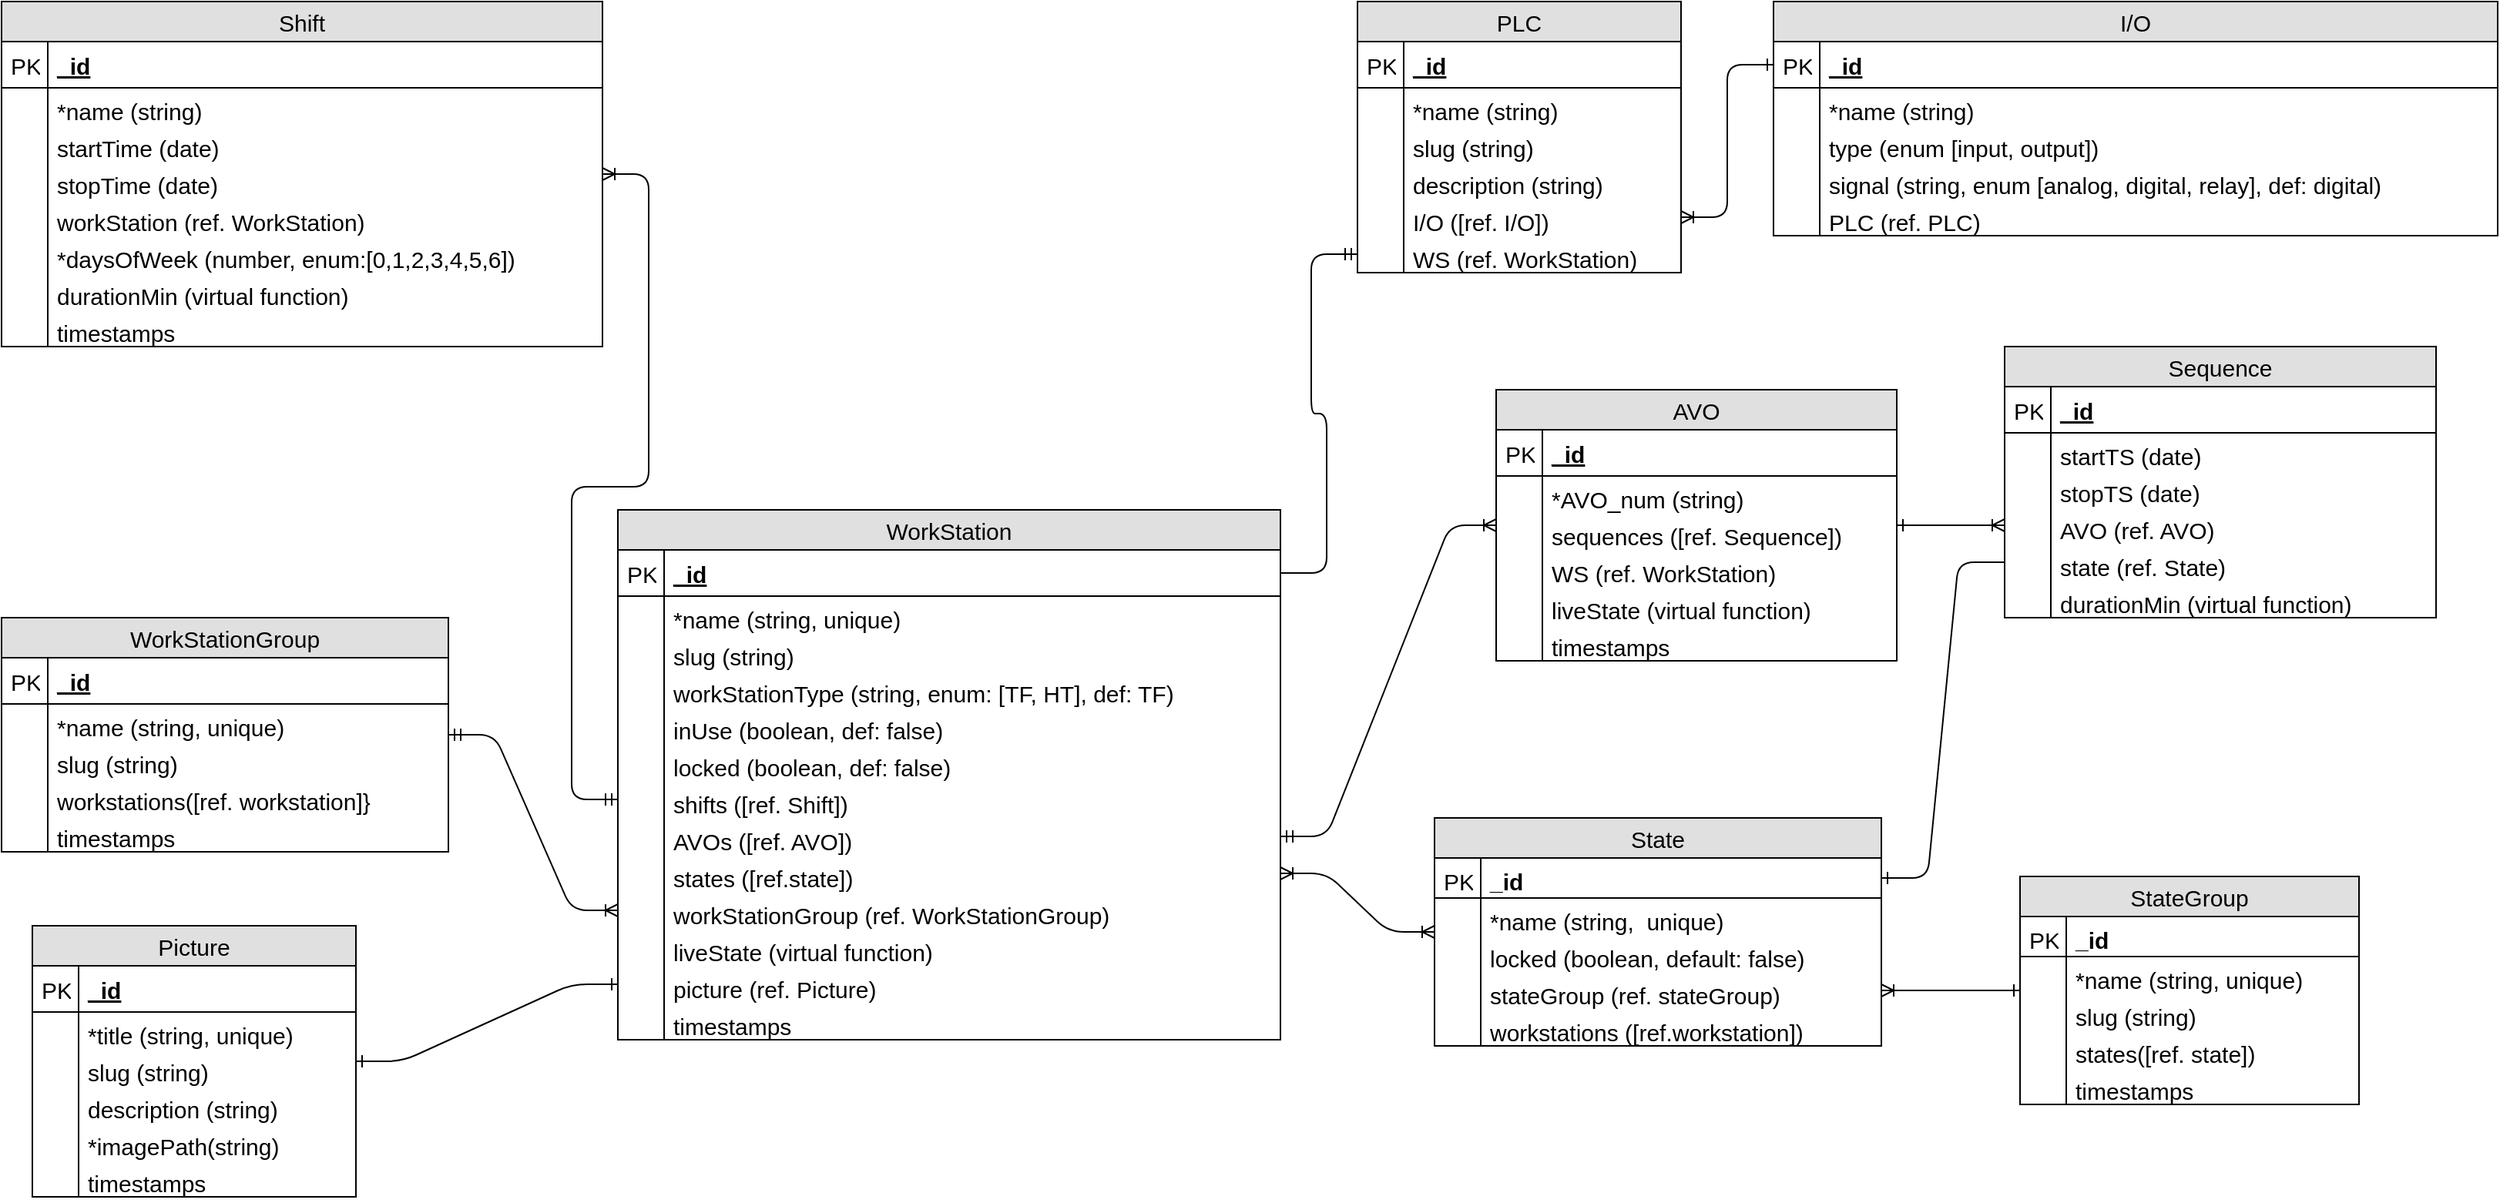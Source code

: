 <mxfile version="12.2.2" type="device" pages="2"><diagram id="t7t4Vx3r9HRdGktrShS_" name="Page-1"><mxGraphModel dx="1408" dy="829" grid="1" gridSize="10" guides="1" tooltips="1" connect="1" arrows="1" fold="1" page="1" pageScale="1" pageWidth="1654" pageHeight="1169" math="0" shadow="0"><root><mxCell id="0"/><mxCell id="1" parent="0"/><mxCell id="rhW6JtVPPRXwtz03soDA-2" value="WorkStation" style="swimlane;fontStyle=0;childLayout=stackLayout;horizontal=1;startSize=26;fillColor=#e0e0e0;horizontalStack=0;resizeParent=1;resizeParentMax=0;resizeLast=0;collapsible=1;marginBottom=0;swimlaneFillColor=#ffffff;align=center;fontSize=15;" parent="1" vertex="1"><mxGeometry x="420" y="350" width="430" height="344" as="geometry"/></mxCell><mxCell id="rhW6JtVPPRXwtz03soDA-3" value="_id" style="shape=partialRectangle;top=0;left=0;right=0;bottom=1;align=left;verticalAlign=middle;fillColor=none;spacingLeft=34;spacingRight=4;overflow=hidden;rotatable=0;points=[[0,0.5],[1,0.5]];portConstraint=eastwest;dropTarget=0;fontStyle=5;fontSize=15;" parent="rhW6JtVPPRXwtz03soDA-2" vertex="1"><mxGeometry y="26" width="430" height="30" as="geometry"/></mxCell><mxCell id="rhW6JtVPPRXwtz03soDA-4" value="PK" style="shape=partialRectangle;top=0;left=0;bottom=0;fillColor=none;align=left;verticalAlign=middle;spacingLeft=4;spacingRight=4;overflow=hidden;rotatable=0;points=[];portConstraint=eastwest;part=1;fontSize=15;" parent="rhW6JtVPPRXwtz03soDA-3" vertex="1" connectable="0"><mxGeometry width="30" height="30" as="geometry"/></mxCell><mxCell id="rhW6JtVPPRXwtz03soDA-165" value="*name (string, unique)" style="shape=partialRectangle;top=0;left=0;right=0;bottom=0;align=left;verticalAlign=top;fillColor=none;spacingLeft=34;spacingRight=4;overflow=hidden;rotatable=0;points=[[0,0.5],[1,0.5]];portConstraint=eastwest;dropTarget=0;fontSize=15;" parent="rhW6JtVPPRXwtz03soDA-2" vertex="1"><mxGeometry y="56" width="430" height="24" as="geometry"/></mxCell><mxCell id="rhW6JtVPPRXwtz03soDA-166" value="" style="shape=partialRectangle;top=0;left=0;bottom=0;fillColor=none;align=left;verticalAlign=top;spacingLeft=4;spacingRight=4;overflow=hidden;rotatable=0;points=[];portConstraint=eastwest;part=1;fontSize=15;" parent="rhW6JtVPPRXwtz03soDA-165" vertex="1" connectable="0"><mxGeometry width="30" height="24" as="geometry"/></mxCell><mxCell id="yWvVM3oyXOADeyl1Tdz3-13" value="slug (string)" style="shape=partialRectangle;top=0;left=0;right=0;bottom=0;align=left;verticalAlign=top;fillColor=none;spacingLeft=34;spacingRight=4;overflow=hidden;rotatable=0;points=[[0,0.5],[1,0.5]];portConstraint=eastwest;dropTarget=0;fontSize=15;" parent="rhW6JtVPPRXwtz03soDA-2" vertex="1"><mxGeometry y="80" width="430" height="24" as="geometry"/></mxCell><mxCell id="yWvVM3oyXOADeyl1Tdz3-14" value="" style="shape=partialRectangle;top=0;left=0;bottom=0;fillColor=none;align=left;verticalAlign=top;spacingLeft=4;spacingRight=4;overflow=hidden;rotatable=0;points=[];portConstraint=eastwest;part=1;fontSize=15;" parent="yWvVM3oyXOADeyl1Tdz3-13" vertex="1" connectable="0"><mxGeometry width="30" height="24" as="geometry"/></mxCell><mxCell id="rhW6JtVPPRXwtz03soDA-68" value="workStationType (string, enum: [TF, HT], def: TF)" style="shape=partialRectangle;top=0;left=0;right=0;bottom=0;align=left;verticalAlign=top;fillColor=none;spacingLeft=34;spacingRight=4;overflow=hidden;rotatable=0;points=[[0,0.5],[1,0.5]];portConstraint=eastwest;dropTarget=0;fontSize=15;" parent="rhW6JtVPPRXwtz03soDA-2" vertex="1"><mxGeometry y="104" width="430" height="24" as="geometry"/></mxCell><mxCell id="rhW6JtVPPRXwtz03soDA-69" value="" style="shape=partialRectangle;top=0;left=0;bottom=0;fillColor=none;align=left;verticalAlign=top;spacingLeft=4;spacingRight=4;overflow=hidden;rotatable=0;points=[];portConstraint=eastwest;part=1;fontSize=15;" parent="rhW6JtVPPRXwtz03soDA-68" vertex="1" connectable="0"><mxGeometry width="30" height="24" as="geometry"/></mxCell><mxCell id="rhW6JtVPPRXwtz03soDA-76" value="inUse (boolean, def: false)" style="shape=partialRectangle;top=0;left=0;right=0;bottom=0;align=left;verticalAlign=top;fillColor=none;spacingLeft=34;spacingRight=4;overflow=hidden;rotatable=0;points=[[0,0.5],[1,0.5]];portConstraint=eastwest;dropTarget=0;fontSize=15;" parent="rhW6JtVPPRXwtz03soDA-2" vertex="1"><mxGeometry y="128" width="430" height="24" as="geometry"/></mxCell><mxCell id="rhW6JtVPPRXwtz03soDA-77" value="" style="shape=partialRectangle;top=0;left=0;bottom=0;fillColor=none;align=left;verticalAlign=top;spacingLeft=4;spacingRight=4;overflow=hidden;rotatable=0;points=[];portConstraint=eastwest;part=1;fontSize=15;" parent="rhW6JtVPPRXwtz03soDA-76" vertex="1" connectable="0"><mxGeometry width="30" height="24" as="geometry"/></mxCell><mxCell id="rhW6JtVPPRXwtz03soDA-66" value="locked (boolean, def: false)" style="shape=partialRectangle;top=0;left=0;right=0;bottom=0;align=left;verticalAlign=top;fillColor=none;spacingLeft=34;spacingRight=4;overflow=hidden;rotatable=0;points=[[0,0.5],[1,0.5]];portConstraint=eastwest;dropTarget=0;fontSize=15;" parent="rhW6JtVPPRXwtz03soDA-2" vertex="1"><mxGeometry y="152" width="430" height="24" as="geometry"/></mxCell><mxCell id="rhW6JtVPPRXwtz03soDA-67" value="" style="shape=partialRectangle;top=0;left=0;bottom=0;fillColor=none;align=left;verticalAlign=top;spacingLeft=4;spacingRight=4;overflow=hidden;rotatable=0;points=[];portConstraint=eastwest;part=1;fontSize=15;" parent="rhW6JtVPPRXwtz03soDA-66" vertex="1" connectable="0"><mxGeometry width="30" height="24" as="geometry"/></mxCell><mxCell id="rhW6JtVPPRXwtz03soDA-70" value="shifts ([ref. Shift])" style="shape=partialRectangle;top=0;left=0;right=0;bottom=0;align=left;verticalAlign=top;fillColor=none;spacingLeft=34;spacingRight=4;overflow=hidden;rotatable=0;points=[[0,0.5],[1,0.5]];portConstraint=eastwest;dropTarget=0;fontSize=15;" parent="rhW6JtVPPRXwtz03soDA-2" vertex="1"><mxGeometry y="176" width="430" height="24" as="geometry"/></mxCell><mxCell id="rhW6JtVPPRXwtz03soDA-71" value="" style="shape=partialRectangle;top=0;left=0;bottom=0;fillColor=none;align=left;verticalAlign=top;spacingLeft=4;spacingRight=4;overflow=hidden;rotatable=0;points=[];portConstraint=eastwest;part=1;fontSize=15;" parent="rhW6JtVPPRXwtz03soDA-70" vertex="1" connectable="0"><mxGeometry width="30" height="24" as="geometry"/></mxCell><mxCell id="rhW6JtVPPRXwtz03soDA-5" value="AVOs ([ref. AVO])" style="shape=partialRectangle;top=0;left=0;right=0;bottom=0;align=left;verticalAlign=top;fillColor=none;spacingLeft=34;spacingRight=4;overflow=hidden;rotatable=0;points=[[0,0.5],[1,0.5]];portConstraint=eastwest;dropTarget=0;fontSize=15;" parent="rhW6JtVPPRXwtz03soDA-2" vertex="1"><mxGeometry y="200" width="430" height="24" as="geometry"/></mxCell><mxCell id="rhW6JtVPPRXwtz03soDA-6" value="" style="shape=partialRectangle;top=0;left=0;bottom=0;fillColor=none;align=left;verticalAlign=top;spacingLeft=4;spacingRight=4;overflow=hidden;rotatable=0;points=[];portConstraint=eastwest;part=1;fontSize=15;" parent="rhW6JtVPPRXwtz03soDA-5" vertex="1" connectable="0"><mxGeometry width="30" height="24" as="geometry"/></mxCell><mxCell id="CXGI_3aTKFRh9oK3hyWC-1" value="states ([ref.state])" style="shape=partialRectangle;top=0;left=0;right=0;bottom=0;align=left;verticalAlign=top;fillColor=none;spacingLeft=34;spacingRight=4;overflow=hidden;rotatable=0;points=[[0,0.5],[1,0.5]];portConstraint=eastwest;dropTarget=0;fontSize=15;" parent="rhW6JtVPPRXwtz03soDA-2" vertex="1"><mxGeometry y="224" width="430" height="24" as="geometry"/></mxCell><mxCell id="CXGI_3aTKFRh9oK3hyWC-2" value="" style="shape=partialRectangle;top=0;left=0;bottom=0;fillColor=none;align=left;verticalAlign=top;spacingLeft=4;spacingRight=4;overflow=hidden;rotatable=0;points=[];portConstraint=eastwest;part=1;fontSize=15;" parent="CXGI_3aTKFRh9oK3hyWC-1" vertex="1" connectable="0"><mxGeometry width="30" height="24" as="geometry"/></mxCell><mxCell id="rhW6JtVPPRXwtz03soDA-64" value="workStationGroup (ref. WorkStationGroup)" style="shape=partialRectangle;top=0;left=0;right=0;bottom=0;align=left;verticalAlign=top;fillColor=none;spacingLeft=34;spacingRight=4;overflow=hidden;rotatable=0;points=[[0,0.5],[1,0.5]];portConstraint=eastwest;dropTarget=0;fontSize=15;" parent="rhW6JtVPPRXwtz03soDA-2" vertex="1"><mxGeometry y="248" width="430" height="24" as="geometry"/></mxCell><mxCell id="rhW6JtVPPRXwtz03soDA-65" value="" style="shape=partialRectangle;top=0;left=0;bottom=0;fillColor=none;align=left;verticalAlign=top;spacingLeft=4;spacingRight=4;overflow=hidden;rotatable=0;points=[];portConstraint=eastwest;part=1;fontSize=15;" parent="rhW6JtVPPRXwtz03soDA-64" vertex="1" connectable="0"><mxGeometry width="30" height="24" as="geometry"/></mxCell><mxCell id="rhW6JtVPPRXwtz03soDA-72" value="liveState (virtual function)" style="shape=partialRectangle;top=0;left=0;right=0;bottom=0;align=left;verticalAlign=top;fillColor=none;spacingLeft=34;spacingRight=4;overflow=hidden;rotatable=0;points=[[0,0.5],[1,0.5]];portConstraint=eastwest;dropTarget=0;fontSize=15;" parent="rhW6JtVPPRXwtz03soDA-2" vertex="1"><mxGeometry y="272" width="430" height="24" as="geometry"/></mxCell><mxCell id="rhW6JtVPPRXwtz03soDA-73" value="" style="shape=partialRectangle;top=0;left=0;bottom=0;fillColor=none;align=left;verticalAlign=top;spacingLeft=4;spacingRight=4;overflow=hidden;rotatable=0;points=[];portConstraint=eastwest;part=1;fontSize=15;" parent="rhW6JtVPPRXwtz03soDA-72" vertex="1" connectable="0"><mxGeometry width="30" height="24" as="geometry"/></mxCell><mxCell id="qlJtKvGE6YsoRDia00ln-50" value="picture (ref. Picture)" style="shape=partialRectangle;top=0;left=0;right=0;bottom=0;align=left;verticalAlign=top;fillColor=none;spacingLeft=34;spacingRight=4;overflow=hidden;rotatable=0;points=[[0,0.5],[1,0.5]];portConstraint=eastwest;dropTarget=0;fontSize=15;" parent="rhW6JtVPPRXwtz03soDA-2" vertex="1"><mxGeometry y="296" width="430" height="24" as="geometry"/></mxCell><mxCell id="qlJtKvGE6YsoRDia00ln-51" value="" style="shape=partialRectangle;top=0;left=0;bottom=0;fillColor=none;align=left;verticalAlign=top;spacingLeft=4;spacingRight=4;overflow=hidden;rotatable=0;points=[];portConstraint=eastwest;part=1;fontSize=15;" parent="qlJtKvGE6YsoRDia00ln-50" vertex="1" connectable="0"><mxGeometry width="30" height="24" as="geometry"/></mxCell><mxCell id="yWvVM3oyXOADeyl1Tdz3-15" value="timestamps" style="shape=partialRectangle;top=0;left=0;right=0;bottom=0;align=left;verticalAlign=top;fillColor=none;spacingLeft=34;spacingRight=4;overflow=hidden;rotatable=0;points=[[0,0.5],[1,0.5]];portConstraint=eastwest;dropTarget=0;fontSize=15;" parent="rhW6JtVPPRXwtz03soDA-2" vertex="1"><mxGeometry y="320" width="430" height="24" as="geometry"/></mxCell><mxCell id="yWvVM3oyXOADeyl1Tdz3-16" value="" style="shape=partialRectangle;top=0;left=0;bottom=0;fillColor=none;align=left;verticalAlign=top;spacingLeft=4;spacingRight=4;overflow=hidden;rotatable=0;points=[];portConstraint=eastwest;part=1;fontSize=15;" parent="yWvVM3oyXOADeyl1Tdz3-15" vertex="1" connectable="0"><mxGeometry width="30" height="24" as="geometry"/></mxCell><mxCell id="rhW6JtVPPRXwtz03soDA-197" value="PLC" style="swimlane;fontStyle=0;childLayout=stackLayout;horizontal=1;startSize=26;fillColor=#e0e0e0;horizontalStack=0;resizeParent=1;resizeParentMax=0;resizeLast=0;collapsible=1;marginBottom=0;swimlaneFillColor=#ffffff;align=center;fontSize=15;" parent="1" vertex="1"><mxGeometry x="900" y="20" width="210" height="176" as="geometry"/></mxCell><mxCell id="rhW6JtVPPRXwtz03soDA-198" value="_id" style="shape=partialRectangle;top=0;left=0;right=0;bottom=1;align=left;verticalAlign=middle;fillColor=none;spacingLeft=34;spacingRight=4;overflow=hidden;rotatable=0;points=[[0,0.5],[1,0.5]];portConstraint=eastwest;dropTarget=0;fontStyle=5;fontSize=15;" parent="rhW6JtVPPRXwtz03soDA-197" vertex="1"><mxGeometry y="26" width="210" height="30" as="geometry"/></mxCell><mxCell id="rhW6JtVPPRXwtz03soDA-199" value="PK" style="shape=partialRectangle;top=0;left=0;bottom=0;fillColor=none;align=left;verticalAlign=middle;spacingLeft=4;spacingRight=4;overflow=hidden;rotatable=0;points=[];portConstraint=eastwest;part=1;fontSize=15;" parent="rhW6JtVPPRXwtz03soDA-198" vertex="1" connectable="0"><mxGeometry width="30" height="30" as="geometry"/></mxCell><mxCell id="rhW6JtVPPRXwtz03soDA-294" value="*name (string)" style="shape=partialRectangle;top=0;left=0;right=0;bottom=0;align=left;verticalAlign=top;fillColor=none;spacingLeft=34;spacingRight=4;overflow=hidden;rotatable=0;points=[[0,0.5],[1,0.5]];portConstraint=eastwest;dropTarget=0;fontSize=15;" parent="rhW6JtVPPRXwtz03soDA-197" vertex="1"><mxGeometry y="56" width="210" height="24" as="geometry"/></mxCell><mxCell id="rhW6JtVPPRXwtz03soDA-295" value="" style="shape=partialRectangle;top=0;left=0;bottom=0;fillColor=none;align=left;verticalAlign=top;spacingLeft=4;spacingRight=4;overflow=hidden;rotatable=0;points=[];portConstraint=eastwest;part=1;fontSize=15;" parent="rhW6JtVPPRXwtz03soDA-294" vertex="1" connectable="0"><mxGeometry width="30" height="24" as="geometry"/></mxCell><mxCell id="yWvVM3oyXOADeyl1Tdz3-22" value="slug (string)" style="shape=partialRectangle;top=0;left=0;right=0;bottom=0;align=left;verticalAlign=top;fillColor=none;spacingLeft=34;spacingRight=4;overflow=hidden;rotatable=0;points=[[0,0.5],[1,0.5]];portConstraint=eastwest;dropTarget=0;fontSize=15;" parent="rhW6JtVPPRXwtz03soDA-197" vertex="1"><mxGeometry y="80" width="210" height="24" as="geometry"/></mxCell><mxCell id="yWvVM3oyXOADeyl1Tdz3-23" value="" style="shape=partialRectangle;top=0;left=0;bottom=0;fillColor=none;align=left;verticalAlign=top;spacingLeft=4;spacingRight=4;overflow=hidden;rotatable=0;points=[];portConstraint=eastwest;part=1;fontSize=15;" parent="yWvVM3oyXOADeyl1Tdz3-22" vertex="1" connectable="0"><mxGeometry width="30" height="24" as="geometry"/></mxCell><mxCell id="yWvVM3oyXOADeyl1Tdz3-20" value="description (string)" style="shape=partialRectangle;top=0;left=0;right=0;bottom=0;align=left;verticalAlign=top;fillColor=none;spacingLeft=34;spacingRight=4;overflow=hidden;rotatable=0;points=[[0,0.5],[1,0.5]];portConstraint=eastwest;dropTarget=0;fontSize=15;" parent="rhW6JtVPPRXwtz03soDA-197" vertex="1"><mxGeometry y="104" width="210" height="24" as="geometry"/></mxCell><mxCell id="yWvVM3oyXOADeyl1Tdz3-21" value="" style="shape=partialRectangle;top=0;left=0;bottom=0;fillColor=none;align=left;verticalAlign=top;spacingLeft=4;spacingRight=4;overflow=hidden;rotatable=0;points=[];portConstraint=eastwest;part=1;fontSize=15;" parent="yWvVM3oyXOADeyl1Tdz3-20" vertex="1" connectable="0"><mxGeometry width="30" height="24" as="geometry"/></mxCell><mxCell id="rhW6JtVPPRXwtz03soDA-200" value="I/O ([ref. I/O])" style="shape=partialRectangle;top=0;left=0;right=0;bottom=0;align=left;verticalAlign=top;fillColor=none;spacingLeft=34;spacingRight=4;overflow=hidden;rotatable=0;points=[[0,0.5],[1,0.5]];portConstraint=eastwest;dropTarget=0;fontSize=15;" parent="rhW6JtVPPRXwtz03soDA-197" vertex="1"><mxGeometry y="128" width="210" height="24" as="geometry"/></mxCell><mxCell id="rhW6JtVPPRXwtz03soDA-201" value="" style="shape=partialRectangle;top=0;left=0;bottom=0;fillColor=none;align=left;verticalAlign=top;spacingLeft=4;spacingRight=4;overflow=hidden;rotatable=0;points=[];portConstraint=eastwest;part=1;fontSize=15;" parent="rhW6JtVPPRXwtz03soDA-200" vertex="1" connectable="0"><mxGeometry width="30" height="24" as="geometry"/></mxCell><mxCell id="qlJtKvGE6YsoRDia00ln-3" value="WS (ref. WorkStation)" style="shape=partialRectangle;top=0;left=0;right=0;bottom=0;align=left;verticalAlign=top;fillColor=none;spacingLeft=34;spacingRight=4;overflow=hidden;rotatable=0;points=[[0,0.5],[1,0.5]];portConstraint=eastwest;dropTarget=0;fontSize=15;" parent="rhW6JtVPPRXwtz03soDA-197" vertex="1"><mxGeometry y="152" width="210" height="24" as="geometry"/></mxCell><mxCell id="qlJtKvGE6YsoRDia00ln-4" value="" style="shape=partialRectangle;top=0;left=0;bottom=0;fillColor=none;align=left;verticalAlign=top;spacingLeft=4;spacingRight=4;overflow=hidden;rotatable=0;points=[];portConstraint=eastwest;part=1;fontSize=15;" parent="qlJtKvGE6YsoRDia00ln-3" vertex="1" connectable="0"><mxGeometry width="30" height="24" as="geometry"/></mxCell><mxCell id="rhW6JtVPPRXwtz03soDA-219" value="I/O" style="swimlane;fontStyle=0;childLayout=stackLayout;horizontal=1;startSize=26;fillColor=#e0e0e0;horizontalStack=0;resizeParent=1;resizeParentMax=0;resizeLast=0;collapsible=1;marginBottom=0;swimlaneFillColor=#ffffff;align=center;fontSize=15;" parent="1" vertex="1"><mxGeometry x="1170" y="20" width="470" height="152" as="geometry"/></mxCell><mxCell id="rhW6JtVPPRXwtz03soDA-220" value="_id" style="shape=partialRectangle;top=0;left=0;right=0;bottom=1;align=left;verticalAlign=middle;fillColor=none;spacingLeft=34;spacingRight=4;overflow=hidden;rotatable=0;points=[[0,0.5],[1,0.5]];portConstraint=eastwest;dropTarget=0;fontStyle=5;fontSize=15;" parent="rhW6JtVPPRXwtz03soDA-219" vertex="1"><mxGeometry y="26" width="470" height="30" as="geometry"/></mxCell><mxCell id="rhW6JtVPPRXwtz03soDA-221" value="PK" style="shape=partialRectangle;top=0;left=0;bottom=0;fillColor=none;align=left;verticalAlign=middle;spacingLeft=4;spacingRight=4;overflow=hidden;rotatable=0;points=[];portConstraint=eastwest;part=1;fontSize=15;" parent="rhW6JtVPPRXwtz03soDA-220" vertex="1" connectable="0"><mxGeometry width="30" height="30" as="geometry"/></mxCell><mxCell id="rhW6JtVPPRXwtz03soDA-222" value="*name (string)" style="shape=partialRectangle;top=0;left=0;right=0;bottom=0;align=left;verticalAlign=top;fillColor=none;spacingLeft=34;spacingRight=4;overflow=hidden;rotatable=0;points=[[0,0.5],[1,0.5]];portConstraint=eastwest;dropTarget=0;fontSize=15;" parent="rhW6JtVPPRXwtz03soDA-219" vertex="1"><mxGeometry y="56" width="470" height="24" as="geometry"/></mxCell><mxCell id="rhW6JtVPPRXwtz03soDA-223" value="" style="shape=partialRectangle;top=0;left=0;bottom=0;fillColor=none;align=left;verticalAlign=top;spacingLeft=4;spacingRight=4;overflow=hidden;rotatable=0;points=[];portConstraint=eastwest;part=1;fontSize=15;" parent="rhW6JtVPPRXwtz03soDA-222" vertex="1" connectable="0"><mxGeometry width="30" height="24" as="geometry"/></mxCell><mxCell id="rhW6JtVPPRXwtz03soDA-296" value="type (enum [input, output])" style="shape=partialRectangle;top=0;left=0;right=0;bottom=0;align=left;verticalAlign=top;fillColor=none;spacingLeft=34;spacingRight=4;overflow=hidden;rotatable=0;points=[[0,0.5],[1,0.5]];portConstraint=eastwest;dropTarget=0;fontSize=15;" parent="rhW6JtVPPRXwtz03soDA-219" vertex="1"><mxGeometry y="80" width="470" height="24" as="geometry"/></mxCell><mxCell id="rhW6JtVPPRXwtz03soDA-297" value="" style="shape=partialRectangle;top=0;left=0;bottom=0;fillColor=none;align=left;verticalAlign=top;spacingLeft=4;spacingRight=4;overflow=hidden;rotatable=0;points=[];portConstraint=eastwest;part=1;fontSize=15;" parent="rhW6JtVPPRXwtz03soDA-296" vertex="1" connectable="0"><mxGeometry width="30" height="24" as="geometry"/></mxCell><mxCell id="rhW6JtVPPRXwtz03soDA-298" value="signal (string, enum [analog, digital, relay], def: digital)" style="shape=partialRectangle;top=0;left=0;right=0;bottom=0;align=left;verticalAlign=top;fillColor=none;spacingLeft=34;spacingRight=4;overflow=hidden;rotatable=0;points=[[0,0.5],[1,0.5]];portConstraint=eastwest;dropTarget=0;fontSize=15;" parent="rhW6JtVPPRXwtz03soDA-219" vertex="1"><mxGeometry y="104" width="470" height="24" as="geometry"/></mxCell><mxCell id="rhW6JtVPPRXwtz03soDA-299" value="" style="shape=partialRectangle;top=0;left=0;bottom=0;fillColor=none;align=left;verticalAlign=top;spacingLeft=4;spacingRight=4;overflow=hidden;rotatable=0;points=[];portConstraint=eastwest;part=1;fontSize=15;" parent="rhW6JtVPPRXwtz03soDA-298" vertex="1" connectable="0"><mxGeometry width="30" height="24" as="geometry"/></mxCell><mxCell id="yWvVM3oyXOADeyl1Tdz3-31" value="PLC (ref. PLC)" style="shape=partialRectangle;top=0;left=0;right=0;bottom=0;align=left;verticalAlign=top;fillColor=none;spacingLeft=34;spacingRight=4;overflow=hidden;rotatable=0;points=[[0,0.5],[1,0.5]];portConstraint=eastwest;dropTarget=0;fontSize=15;" parent="rhW6JtVPPRXwtz03soDA-219" vertex="1"><mxGeometry y="128" width="470" height="24" as="geometry"/></mxCell><mxCell id="yWvVM3oyXOADeyl1Tdz3-32" value="" style="shape=partialRectangle;top=0;left=0;bottom=0;fillColor=none;align=left;verticalAlign=top;spacingLeft=4;spacingRight=4;overflow=hidden;rotatable=0;points=[];portConstraint=eastwest;part=1;fontSize=15;" parent="yWvVM3oyXOADeyl1Tdz3-31" vertex="1" connectable="0"><mxGeometry width="30" height="24" as="geometry"/></mxCell><mxCell id="rhW6JtVPPRXwtz03soDA-175" value="WorkStationGroup" style="swimlane;fontStyle=0;childLayout=stackLayout;horizontal=1;startSize=26;fillColor=#e0e0e0;horizontalStack=0;resizeParent=1;resizeParentMax=0;resizeLast=0;collapsible=1;marginBottom=0;swimlaneFillColor=#ffffff;align=center;fontSize=15;" parent="1" vertex="1"><mxGeometry x="20" y="420" width="290" height="152" as="geometry"/></mxCell><mxCell id="rhW6JtVPPRXwtz03soDA-176" value="_id" style="shape=partialRectangle;top=0;left=0;right=0;bottom=1;align=left;verticalAlign=middle;fillColor=none;spacingLeft=34;spacingRight=4;overflow=hidden;rotatable=0;points=[[0,0.5],[1,0.5]];portConstraint=eastwest;dropTarget=0;fontStyle=5;fontSize=15;" parent="rhW6JtVPPRXwtz03soDA-175" vertex="1"><mxGeometry y="26" width="290" height="30" as="geometry"/></mxCell><mxCell id="rhW6JtVPPRXwtz03soDA-177" value="PK" style="shape=partialRectangle;top=0;left=0;bottom=0;fillColor=none;align=left;verticalAlign=middle;spacingLeft=4;spacingRight=4;overflow=hidden;rotatable=0;points=[];portConstraint=eastwest;part=1;fontSize=15;" parent="rhW6JtVPPRXwtz03soDA-176" vertex="1" connectable="0"><mxGeometry width="30" height="30" as="geometry"/></mxCell><mxCell id="rhW6JtVPPRXwtz03soDA-178" value="*name (string, unique)" style="shape=partialRectangle;top=0;left=0;right=0;bottom=0;align=left;verticalAlign=top;fillColor=none;spacingLeft=34;spacingRight=4;overflow=hidden;rotatable=0;points=[[0,0.5],[1,0.5]];portConstraint=eastwest;dropTarget=0;fontSize=15;" parent="rhW6JtVPPRXwtz03soDA-175" vertex="1"><mxGeometry y="56" width="290" height="24" as="geometry"/></mxCell><mxCell id="rhW6JtVPPRXwtz03soDA-179" value="" style="shape=partialRectangle;top=0;left=0;bottom=0;fillColor=none;align=left;verticalAlign=top;spacingLeft=4;spacingRight=4;overflow=hidden;rotatable=0;points=[];portConstraint=eastwest;part=1;fontSize=15;" parent="rhW6JtVPPRXwtz03soDA-178" vertex="1" connectable="0"><mxGeometry width="30" height="24" as="geometry"/></mxCell><mxCell id="yWvVM3oyXOADeyl1Tdz3-3" value="slug (string)" style="shape=partialRectangle;top=0;left=0;right=0;bottom=0;align=left;verticalAlign=top;fillColor=none;spacingLeft=34;spacingRight=4;overflow=hidden;rotatable=0;points=[[0,0.5],[1,0.5]];portConstraint=eastwest;dropTarget=0;fontSize=15;" parent="rhW6JtVPPRXwtz03soDA-175" vertex="1"><mxGeometry y="80" width="290" height="24" as="geometry"/></mxCell><mxCell id="yWvVM3oyXOADeyl1Tdz3-4" value="" style="shape=partialRectangle;top=0;left=0;bottom=0;fillColor=none;align=left;verticalAlign=top;spacingLeft=4;spacingRight=4;overflow=hidden;rotatable=0;points=[];portConstraint=eastwest;part=1;fontSize=15;" parent="yWvVM3oyXOADeyl1Tdz3-3" vertex="1" connectable="0"><mxGeometry width="30" height="24" as="geometry"/></mxCell><mxCell id="CXGI_3aTKFRh9oK3hyWC-5" value="workstations([ref. workstation]}" style="shape=partialRectangle;top=0;left=0;right=0;bottom=0;align=left;verticalAlign=top;fillColor=none;spacingLeft=34;spacingRight=4;overflow=hidden;rotatable=0;points=[[0,0.5],[1,0.5]];portConstraint=eastwest;dropTarget=0;fontSize=15;" parent="rhW6JtVPPRXwtz03soDA-175" vertex="1"><mxGeometry y="104" width="290" height="24" as="geometry"/></mxCell><mxCell id="CXGI_3aTKFRh9oK3hyWC-6" value="" style="shape=partialRectangle;top=0;left=0;bottom=0;fillColor=none;align=left;verticalAlign=top;spacingLeft=4;spacingRight=4;overflow=hidden;rotatable=0;points=[];portConstraint=eastwest;part=1;fontSize=15;" parent="CXGI_3aTKFRh9oK3hyWC-5" vertex="1" connectable="0"><mxGeometry width="30" height="24" as="geometry"/></mxCell><mxCell id="yWvVM3oyXOADeyl1Tdz3-5" value="timestamps" style="shape=partialRectangle;top=0;left=0;right=0;bottom=0;align=left;verticalAlign=top;fillColor=none;spacingLeft=34;spacingRight=4;overflow=hidden;rotatable=0;points=[[0,0.5],[1,0.5]];portConstraint=eastwest;dropTarget=0;fontSize=15;" parent="rhW6JtVPPRXwtz03soDA-175" vertex="1"><mxGeometry y="128" width="290" height="24" as="geometry"/></mxCell><mxCell id="yWvVM3oyXOADeyl1Tdz3-6" value="" style="shape=partialRectangle;top=0;left=0;bottom=0;fillColor=none;align=left;verticalAlign=top;spacingLeft=4;spacingRight=4;overflow=hidden;rotatable=0;points=[];portConstraint=eastwest;part=1;fontSize=15;" parent="yWvVM3oyXOADeyl1Tdz3-5" vertex="1" connectable="0"><mxGeometry width="30" height="24" as="geometry"/></mxCell><mxCell id="rhW6JtVPPRXwtz03soDA-266" value="Shift" style="swimlane;fontStyle=0;childLayout=stackLayout;horizontal=1;startSize=26;fillColor=#e0e0e0;horizontalStack=0;resizeParent=1;resizeParentMax=0;resizeLast=0;collapsible=1;marginBottom=0;swimlaneFillColor=#ffffff;align=center;fontSize=15;" parent="1" vertex="1"><mxGeometry x="20" y="20" width="390" height="224" as="geometry"/></mxCell><mxCell id="rhW6JtVPPRXwtz03soDA-267" value="_id" style="shape=partialRectangle;top=0;left=0;right=0;bottom=1;align=left;verticalAlign=middle;fillColor=none;spacingLeft=34;spacingRight=4;overflow=hidden;rotatable=0;points=[[0,0.5],[1,0.5]];portConstraint=eastwest;dropTarget=0;fontStyle=5;fontSize=15;" parent="rhW6JtVPPRXwtz03soDA-266" vertex="1"><mxGeometry y="26" width="390" height="30" as="geometry"/></mxCell><mxCell id="rhW6JtVPPRXwtz03soDA-268" value="PK" style="shape=partialRectangle;top=0;left=0;bottom=0;fillColor=none;align=left;verticalAlign=middle;spacingLeft=4;spacingRight=4;overflow=hidden;rotatable=0;points=[];portConstraint=eastwest;part=1;fontSize=15;" parent="rhW6JtVPPRXwtz03soDA-267" vertex="1" connectable="0"><mxGeometry width="30" height="30" as="geometry"/></mxCell><mxCell id="rhW6JtVPPRXwtz03soDA-269" value="*name (string)" style="shape=partialRectangle;top=0;left=0;right=0;bottom=0;align=left;verticalAlign=top;fillColor=none;spacingLeft=34;spacingRight=4;overflow=hidden;rotatable=0;points=[[0,0.5],[1,0.5]];portConstraint=eastwest;dropTarget=0;fontSize=15;" parent="rhW6JtVPPRXwtz03soDA-266" vertex="1"><mxGeometry y="56" width="390" height="24" as="geometry"/></mxCell><mxCell id="rhW6JtVPPRXwtz03soDA-270" value="" style="shape=partialRectangle;top=0;left=0;bottom=0;fillColor=none;align=left;verticalAlign=top;spacingLeft=4;spacingRight=4;overflow=hidden;rotatable=0;points=[];portConstraint=eastwest;part=1;fontSize=15;" parent="rhW6JtVPPRXwtz03soDA-269" vertex="1" connectable="0"><mxGeometry width="30" height="24" as="geometry"/></mxCell><mxCell id="rhW6JtVPPRXwtz03soDA-273" value="startTime (date)" style="shape=partialRectangle;top=0;left=0;right=0;bottom=0;align=left;verticalAlign=top;fillColor=none;spacingLeft=34;spacingRight=4;overflow=hidden;rotatable=0;points=[[0,0.5],[1,0.5]];portConstraint=eastwest;dropTarget=0;fontSize=15;" parent="rhW6JtVPPRXwtz03soDA-266" vertex="1"><mxGeometry y="80" width="390" height="24" as="geometry"/></mxCell><mxCell id="rhW6JtVPPRXwtz03soDA-274" value="" style="shape=partialRectangle;top=0;left=0;bottom=0;fillColor=none;align=left;verticalAlign=top;spacingLeft=4;spacingRight=4;overflow=hidden;rotatable=0;points=[];portConstraint=eastwest;part=1;fontSize=15;" parent="rhW6JtVPPRXwtz03soDA-273" vertex="1" connectable="0"><mxGeometry width="30" height="24" as="geometry"/></mxCell><mxCell id="rhW6JtVPPRXwtz03soDA-275" value="stopTime (date)" style="shape=partialRectangle;top=0;left=0;right=0;bottom=0;align=left;verticalAlign=top;fillColor=none;spacingLeft=34;spacingRight=4;overflow=hidden;rotatable=0;points=[[0,0.5],[1,0.5]];portConstraint=eastwest;dropTarget=0;fontSize=15;" parent="rhW6JtVPPRXwtz03soDA-266" vertex="1"><mxGeometry y="104" width="390" height="24" as="geometry"/></mxCell><mxCell id="rhW6JtVPPRXwtz03soDA-276" value="" style="shape=partialRectangle;top=0;left=0;bottom=0;fillColor=none;align=left;verticalAlign=top;spacingLeft=4;spacingRight=4;overflow=hidden;rotatable=0;points=[];portConstraint=eastwest;part=1;fontSize=15;" parent="rhW6JtVPPRXwtz03soDA-275" vertex="1" connectable="0"><mxGeometry width="30" height="24" as="geometry"/></mxCell><mxCell id="rhW6JtVPPRXwtz03soDA-277" value="workStation (ref. WorkStation)" style="shape=partialRectangle;top=0;left=0;right=0;bottom=0;align=left;verticalAlign=top;fillColor=none;spacingLeft=34;spacingRight=4;overflow=hidden;rotatable=0;points=[[0,0.5],[1,0.5]];portConstraint=eastwest;dropTarget=0;fontSize=15;" parent="rhW6JtVPPRXwtz03soDA-266" vertex="1"><mxGeometry y="128" width="390" height="24" as="geometry"/></mxCell><mxCell id="rhW6JtVPPRXwtz03soDA-278" value="" style="shape=partialRectangle;top=0;left=0;bottom=0;fillColor=none;align=left;verticalAlign=top;spacingLeft=4;spacingRight=4;overflow=hidden;rotatable=0;points=[];portConstraint=eastwest;part=1;fontSize=15;" parent="rhW6JtVPPRXwtz03soDA-277" vertex="1" connectable="0"><mxGeometry width="30" height="24" as="geometry"/></mxCell><mxCell id="rhW6JtVPPRXwtz03soDA-279" value="*daysOfWeek (number, enum:[0,1,2,3,4,5,6])&#10;" style="shape=partialRectangle;top=0;left=0;right=0;bottom=0;align=left;verticalAlign=top;fillColor=none;spacingLeft=34;spacingRight=4;overflow=hidden;rotatable=0;points=[[0,0.5],[1,0.5]];portConstraint=eastwest;dropTarget=0;fontSize=15;" parent="rhW6JtVPPRXwtz03soDA-266" vertex="1"><mxGeometry y="152" width="390" height="24" as="geometry"/></mxCell><mxCell id="rhW6JtVPPRXwtz03soDA-280" value="" style="shape=partialRectangle;top=0;left=0;bottom=0;fillColor=none;align=left;verticalAlign=top;spacingLeft=4;spacingRight=4;overflow=hidden;rotatable=0;points=[];portConstraint=eastwest;part=1;fontSize=15;" parent="rhW6JtVPPRXwtz03soDA-279" vertex="1" connectable="0"><mxGeometry width="30" height="24" as="geometry"/></mxCell><mxCell id="rhW6JtVPPRXwtz03soDA-271" value="durationMin (virtual function)" style="shape=partialRectangle;top=0;left=0;right=0;bottom=0;align=left;verticalAlign=top;fillColor=none;spacingLeft=34;spacingRight=4;overflow=hidden;rotatable=0;points=[[0,0.5],[1,0.5]];portConstraint=eastwest;dropTarget=0;fontSize=15;" parent="rhW6JtVPPRXwtz03soDA-266" vertex="1"><mxGeometry y="176" width="390" height="24" as="geometry"/></mxCell><mxCell id="rhW6JtVPPRXwtz03soDA-272" value="" style="shape=partialRectangle;top=0;left=0;bottom=0;fillColor=none;align=left;verticalAlign=top;spacingLeft=4;spacingRight=4;overflow=hidden;rotatable=0;points=[];portConstraint=eastwest;part=1;fontSize=15;" parent="rhW6JtVPPRXwtz03soDA-271" vertex="1" connectable="0"><mxGeometry width="30" height="24" as="geometry"/></mxCell><mxCell id="yWvVM3oyXOADeyl1Tdz3-18" value="timestamps" style="shape=partialRectangle;top=0;left=0;right=0;bottom=0;align=left;verticalAlign=top;fillColor=none;spacingLeft=34;spacingRight=4;overflow=hidden;rotatable=0;points=[[0,0.5],[1,0.5]];portConstraint=eastwest;dropTarget=0;fontSize=15;" parent="rhW6JtVPPRXwtz03soDA-266" vertex="1"><mxGeometry y="200" width="390" height="24" as="geometry"/></mxCell><mxCell id="yWvVM3oyXOADeyl1Tdz3-19" value="" style="shape=partialRectangle;top=0;left=0;bottom=0;fillColor=none;align=left;verticalAlign=top;spacingLeft=4;spacingRight=4;overflow=hidden;rotatable=0;points=[];portConstraint=eastwest;part=1;fontSize=15;" parent="yWvVM3oyXOADeyl1Tdz3-18" vertex="1" connectable="0"><mxGeometry width="30" height="24" as="geometry"/></mxCell><mxCell id="rhW6JtVPPRXwtz03soDA-101" value="State" style="swimlane;fontStyle=0;childLayout=stackLayout;horizontal=1;startSize=26;fillColor=#e0e0e0;horizontalStack=0;resizeParent=1;resizeParentMax=0;resizeLast=0;collapsible=1;marginBottom=0;swimlaneFillColor=#ffffff;align=center;fontSize=15;" parent="1" vertex="1"><mxGeometry x="950" y="550" width="290" height="148" as="geometry"/></mxCell><mxCell id="rhW6JtVPPRXwtz03soDA-173" value="_id" style="shape=partialRectangle;top=0;left=0;right=0;bottom=1;align=left;verticalAlign=top;fillColor=none;spacingLeft=34;spacingRight=4;overflow=hidden;rotatable=0;points=[[0,0.5],[1,0.5]];portConstraint=eastwest;dropTarget=0;fontSize=15;fontStyle=1" parent="rhW6JtVPPRXwtz03soDA-101" vertex="1"><mxGeometry y="26" width="290" height="26" as="geometry"/></mxCell><mxCell id="rhW6JtVPPRXwtz03soDA-174" value="PK" style="shape=partialRectangle;top=0;left=0;bottom=0;fillColor=none;align=left;verticalAlign=top;spacingLeft=4;spacingRight=4;overflow=hidden;rotatable=0;points=[];portConstraint=eastwest;part=1;fontSize=15;" parent="rhW6JtVPPRXwtz03soDA-173" vertex="1" connectable="0"><mxGeometry width="30" height="26" as="geometry"/></mxCell><mxCell id="rhW6JtVPPRXwtz03soDA-104" value="*name (string,  unique)" style="shape=partialRectangle;top=0;left=0;right=0;bottom=0;align=left;verticalAlign=top;fillColor=none;spacingLeft=34;spacingRight=4;overflow=hidden;rotatable=0;points=[[0,0.5],[1,0.5]];portConstraint=eastwest;dropTarget=0;fontSize=15;" parent="rhW6JtVPPRXwtz03soDA-101" vertex="1"><mxGeometry y="52" width="290" height="24" as="geometry"/></mxCell><mxCell id="rhW6JtVPPRXwtz03soDA-105" value="" style="shape=partialRectangle;top=0;left=0;bottom=0;fillColor=none;align=left;verticalAlign=top;spacingLeft=4;spacingRight=4;overflow=hidden;rotatable=0;points=[];portConstraint=eastwest;part=1;fontSize=15;" parent="rhW6JtVPPRXwtz03soDA-104" vertex="1" connectable="0"><mxGeometry width="30" height="24" as="geometry"/></mxCell><mxCell id="rhW6JtVPPRXwtz03soDA-106" value="locked (boolean, default: false)" style="shape=partialRectangle;top=0;left=0;right=0;bottom=0;align=left;verticalAlign=top;fillColor=none;spacingLeft=34;spacingRight=4;overflow=hidden;rotatable=0;points=[[0,0.5],[1,0.5]];portConstraint=eastwest;dropTarget=0;fontSize=15;" parent="rhW6JtVPPRXwtz03soDA-101" vertex="1"><mxGeometry y="76" width="290" height="24" as="geometry"/></mxCell><mxCell id="rhW6JtVPPRXwtz03soDA-107" value="" style="shape=partialRectangle;top=0;left=0;bottom=0;fillColor=none;align=left;verticalAlign=top;spacingLeft=4;spacingRight=4;overflow=hidden;rotatable=0;points=[];portConstraint=eastwest;part=1;fontSize=15;" parent="rhW6JtVPPRXwtz03soDA-106" vertex="1" connectable="0"><mxGeometry width="30" height="24" as="geometry"/></mxCell><mxCell id="qlJtKvGE6YsoRDia00ln-17" value="stateGroup (ref. stateGroup)" style="shape=partialRectangle;top=0;left=0;right=0;bottom=0;align=left;verticalAlign=top;fillColor=none;spacingLeft=34;spacingRight=4;overflow=hidden;rotatable=0;points=[[0,0.5],[1,0.5]];portConstraint=eastwest;dropTarget=0;fontSize=15;" parent="rhW6JtVPPRXwtz03soDA-101" vertex="1"><mxGeometry y="100" width="290" height="24" as="geometry"/></mxCell><mxCell id="qlJtKvGE6YsoRDia00ln-18" value="" style="shape=partialRectangle;top=0;left=0;bottom=0;fillColor=none;align=left;verticalAlign=top;spacingLeft=4;spacingRight=4;overflow=hidden;rotatable=0;points=[];portConstraint=eastwest;part=1;fontSize=15;" parent="qlJtKvGE6YsoRDia00ln-17" vertex="1" connectable="0"><mxGeometry width="30" height="24" as="geometry"/></mxCell><mxCell id="CXGI_3aTKFRh9oK3hyWC-3" value="workstations ([ref.workstation])" style="shape=partialRectangle;top=0;left=0;right=0;bottom=0;align=left;verticalAlign=top;fillColor=none;spacingLeft=34;spacingRight=4;overflow=hidden;rotatable=0;points=[[0,0.5],[1,0.5]];portConstraint=eastwest;dropTarget=0;fontSize=15;" parent="rhW6JtVPPRXwtz03soDA-101" vertex="1"><mxGeometry y="124" width="290" height="24" as="geometry"/></mxCell><mxCell id="CXGI_3aTKFRh9oK3hyWC-4" value="" style="shape=partialRectangle;top=0;left=0;bottom=0;fillColor=none;align=left;verticalAlign=top;spacingLeft=4;spacingRight=4;overflow=hidden;rotatable=0;points=[];portConstraint=eastwest;part=1;fontSize=15;" parent="CXGI_3aTKFRh9oK3hyWC-3" vertex="1" connectable="0"><mxGeometry width="30" height="24" as="geometry"/></mxCell><mxCell id="rhW6JtVPPRXwtz03soDA-141" value="StateGroup" style="swimlane;fontStyle=0;childLayout=stackLayout;horizontal=1;startSize=26;fillColor=#e0e0e0;horizontalStack=0;resizeParent=1;resizeParentMax=0;resizeLast=0;collapsible=1;marginBottom=0;swimlaneFillColor=#ffffff;align=center;fontSize=15;" parent="1" vertex="1"><mxGeometry x="1330" y="588" width="220" height="148" as="geometry"/></mxCell><mxCell id="rhW6JtVPPRXwtz03soDA-171" value="_id" style="shape=partialRectangle;top=0;left=0;right=0;bottom=1;align=left;verticalAlign=top;fillColor=none;spacingLeft=34;spacingRight=4;overflow=hidden;rotatable=0;points=[[0,0.5],[1,0.5]];portConstraint=eastwest;dropTarget=0;fontSize=15;fontStyle=1" parent="rhW6JtVPPRXwtz03soDA-141" vertex="1"><mxGeometry y="26" width="220" height="26" as="geometry"/></mxCell><mxCell id="rhW6JtVPPRXwtz03soDA-172" value="PK" style="shape=partialRectangle;top=0;left=0;bottom=0;fillColor=none;align=left;verticalAlign=top;spacingLeft=4;spacingRight=4;overflow=hidden;rotatable=0;points=[];portConstraint=eastwest;part=1;fontSize=15;" parent="rhW6JtVPPRXwtz03soDA-171" vertex="1" connectable="0"><mxGeometry width="30" height="26" as="geometry"/></mxCell><mxCell id="rhW6JtVPPRXwtz03soDA-142" value="*name (string, unique)" style="shape=partialRectangle;top=0;left=0;right=0;bottom=0;align=left;verticalAlign=top;fillColor=none;spacingLeft=34;spacingRight=4;overflow=hidden;rotatable=0;points=[[0,0.5],[1,0.5]];portConstraint=eastwest;dropTarget=0;fontSize=15;" parent="rhW6JtVPPRXwtz03soDA-141" vertex="1"><mxGeometry y="52" width="220" height="24" as="geometry"/></mxCell><mxCell id="rhW6JtVPPRXwtz03soDA-143" value="" style="shape=partialRectangle;top=0;left=0;bottom=0;fillColor=none;align=left;verticalAlign=top;spacingLeft=4;spacingRight=4;overflow=hidden;rotatable=0;points=[];portConstraint=eastwest;part=1;fontSize=15;" parent="rhW6JtVPPRXwtz03soDA-142" vertex="1" connectable="0"><mxGeometry width="30" height="24" as="geometry"/></mxCell><mxCell id="yWvVM3oyXOADeyl1Tdz3-24" value="slug (string)" style="shape=partialRectangle;top=0;left=0;right=0;bottom=0;align=left;verticalAlign=top;fillColor=none;spacingLeft=34;spacingRight=4;overflow=hidden;rotatable=0;points=[[0,0.5],[1,0.5]];portConstraint=eastwest;dropTarget=0;fontSize=15;" parent="rhW6JtVPPRXwtz03soDA-141" vertex="1"><mxGeometry y="76" width="220" height="24" as="geometry"/></mxCell><mxCell id="yWvVM3oyXOADeyl1Tdz3-25" value="" style="shape=partialRectangle;top=0;left=0;bottom=0;fillColor=none;align=left;verticalAlign=top;spacingLeft=4;spacingRight=4;overflow=hidden;rotatable=0;points=[];portConstraint=eastwest;part=1;fontSize=15;" parent="yWvVM3oyXOADeyl1Tdz3-24" vertex="1" connectable="0"><mxGeometry width="30" height="24" as="geometry"/></mxCell><mxCell id="CXGI_3aTKFRh9oK3hyWC-7" value="states([ref. state])" style="shape=partialRectangle;top=0;left=0;right=0;bottom=0;align=left;verticalAlign=top;fillColor=none;spacingLeft=34;spacingRight=4;overflow=hidden;rotatable=0;points=[[0,0.5],[1,0.5]];portConstraint=eastwest;dropTarget=0;fontSize=15;" parent="rhW6JtVPPRXwtz03soDA-141" vertex="1"><mxGeometry y="100" width="220" height="24" as="geometry"/></mxCell><mxCell id="CXGI_3aTKFRh9oK3hyWC-8" value="" style="shape=partialRectangle;top=0;left=0;bottom=0;fillColor=none;align=left;verticalAlign=top;spacingLeft=4;spacingRight=4;overflow=hidden;rotatable=0;points=[];portConstraint=eastwest;part=1;fontSize=15;" parent="CXGI_3aTKFRh9oK3hyWC-7" vertex="1" connectable="0"><mxGeometry width="30" height="24" as="geometry"/></mxCell><mxCell id="yWvVM3oyXOADeyl1Tdz3-26" value="timestamps" style="shape=partialRectangle;top=0;left=0;right=0;bottom=0;align=left;verticalAlign=top;fillColor=none;spacingLeft=34;spacingRight=4;overflow=hidden;rotatable=0;points=[[0,0.5],[1,0.5]];portConstraint=eastwest;dropTarget=0;fontSize=15;" parent="rhW6JtVPPRXwtz03soDA-141" vertex="1"><mxGeometry y="124" width="220" height="24" as="geometry"/></mxCell><mxCell id="yWvVM3oyXOADeyl1Tdz3-27" value="" style="shape=partialRectangle;top=0;left=0;bottom=0;fillColor=none;align=left;verticalAlign=top;spacingLeft=4;spacingRight=4;overflow=hidden;rotatable=0;points=[];portConstraint=eastwest;part=1;fontSize=15;" parent="yWvVM3oyXOADeyl1Tdz3-26" vertex="1" connectable="0"><mxGeometry width="30" height="24" as="geometry"/></mxCell><mxCell id="rhW6JtVPPRXwtz03soDA-164" value="" style="edgeStyle=entityRelationEdgeStyle;fontSize=15;html=1;endArrow=ERoneToMany;strokeColor=#000000;strokeWidth=1;startArrow=ERoneToMany;startFill=0;endFill=0;" parent="1" source="rhW6JtVPPRXwtz03soDA-101" target="CXGI_3aTKFRh9oK3hyWC-1" edge="1"><mxGeometry width="100" height="100" relative="1" as="geometry"><mxPoint x="620" y="529" as="sourcePoint"/><mxPoint x="740" y="450" as="targetPoint"/></mxGeometry></mxCell><mxCell id="rhW6JtVPPRXwtz03soDA-289" value="" style="edgeStyle=entityRelationEdgeStyle;fontSize=15;html=1;endArrow=ERmandOne;strokeColor=#000000;strokeWidth=1;startArrow=ERoneToMany;startFill=0;endFill=0;" parent="1" source="rhW6JtVPPRXwtz03soDA-64" target="rhW6JtVPPRXwtz03soDA-175" edge="1"><mxGeometry width="100" height="100" relative="1" as="geometry"><mxPoint x="1330" y="98" as="sourcePoint"/><mxPoint x="736.01" y="264.344" as="targetPoint"/></mxGeometry></mxCell><mxCell id="rhW6JtVPPRXwtz03soDA-290" value="" style="edgeStyle=entityRelationEdgeStyle;fontSize=15;html=1;endArrow=ERmandOne;startArrow=none;strokeColor=#000000;strokeWidth=1;entryX=0;entryY=0.5;entryDx=0;entryDy=0;exitX=1;exitY=0.5;exitDx=0;exitDy=0;startFill=0;" parent="1" source="rhW6JtVPPRXwtz03soDA-3" target="qlJtKvGE6YsoRDia00ln-3" edge="1"><mxGeometry width="100" height="100" relative="1" as="geometry"><mxPoint x="40" y="780" as="sourcePoint"/><mxPoint x="1040" y="554" as="targetPoint"/></mxGeometry></mxCell><mxCell id="rhW6JtVPPRXwtz03soDA-291" value="" style="edgeStyle=entityRelationEdgeStyle;fontSize=15;html=1;endArrow=ERoneToMany;startArrow=ERmandOne;startFill=0;" parent="1" source="rhW6JtVPPRXwtz03soDA-70" target="rhW6JtVPPRXwtz03soDA-266" edge="1"><mxGeometry width="100" height="100" relative="1" as="geometry"><mxPoint x="740" y="400.0" as="sourcePoint"/><mxPoint x="650" y="302.0" as="targetPoint"/></mxGeometry></mxCell><mxCell id="rhW6JtVPPRXwtz03soDA-293" value="" style="edgeStyle=entityRelationEdgeStyle;fontSize=15;html=1;endArrow=ERone;strokeColor=#000000;strokeWidth=1;startArrow=ERoneToMany;startFill=0;endFill=0;exitX=1;exitY=0.5;exitDx=0;exitDy=0;entryX=0;entryY=0.5;entryDx=0;entryDy=0;" parent="1" source="rhW6JtVPPRXwtz03soDA-200" target="rhW6JtVPPRXwtz03soDA-220" edge="1"><mxGeometry width="100" height="100" relative="1" as="geometry"><mxPoint x="1273.99" y="420" as="sourcePoint"/><mxPoint x="1030" y="278" as="targetPoint"/></mxGeometry></mxCell><mxCell id="rhW6JtVPPRXwtz03soDA-152" value="" style="edgeStyle=entityRelationEdgeStyle;fontSize=15;html=1;endArrow=ERoneToMany;startArrow=ERone;startFill=0;" parent="1" source="rhW6JtVPPRXwtz03soDA-141" target="qlJtKvGE6YsoRDia00ln-17" edge="1"><mxGeometry width="100" height="100" relative="1" as="geometry"><mxPoint x="180" y="606" as="sourcePoint"/><mxPoint x="80" y="706" as="targetPoint"/></mxGeometry></mxCell><mxCell id="qlJtKvGE6YsoRDia00ln-5" value="AVO" style="swimlane;fontStyle=0;childLayout=stackLayout;horizontal=1;startSize=26;fillColor=#e0e0e0;horizontalStack=0;resizeParent=1;resizeParentMax=0;resizeLast=0;collapsible=1;marginBottom=0;swimlaneFillColor=#ffffff;align=center;fontSize=15;" parent="1" vertex="1"><mxGeometry x="990" y="272" width="260" height="176" as="geometry"/></mxCell><mxCell id="qlJtKvGE6YsoRDia00ln-6" value="_id" style="shape=partialRectangle;top=0;left=0;right=0;bottom=1;align=left;verticalAlign=middle;fillColor=none;spacingLeft=34;spacingRight=4;overflow=hidden;rotatable=0;points=[[0,0.5],[1,0.5]];portConstraint=eastwest;dropTarget=0;fontStyle=5;fontSize=15;" parent="qlJtKvGE6YsoRDia00ln-5" vertex="1"><mxGeometry y="26" width="260" height="30" as="geometry"/></mxCell><mxCell id="qlJtKvGE6YsoRDia00ln-7" value="PK" style="shape=partialRectangle;top=0;left=0;bottom=0;fillColor=none;align=left;verticalAlign=middle;spacingLeft=4;spacingRight=4;overflow=hidden;rotatable=0;points=[];portConstraint=eastwest;part=1;fontSize=15;" parent="qlJtKvGE6YsoRDia00ln-6" vertex="1" connectable="0"><mxGeometry width="30" height="30" as="geometry"/></mxCell><mxCell id="qlJtKvGE6YsoRDia00ln-8" value="*AVO_num (string)" style="shape=partialRectangle;top=0;left=0;right=0;bottom=0;align=left;verticalAlign=top;fillColor=none;spacingLeft=34;spacingRight=4;overflow=hidden;rotatable=0;points=[[0,0.5],[1,0.5]];portConstraint=eastwest;dropTarget=0;fontSize=15;" parent="qlJtKvGE6YsoRDia00ln-5" vertex="1"><mxGeometry y="56" width="260" height="24" as="geometry"/></mxCell><mxCell id="qlJtKvGE6YsoRDia00ln-9" value="" style="shape=partialRectangle;top=0;left=0;bottom=0;fillColor=none;align=left;verticalAlign=top;spacingLeft=4;spacingRight=4;overflow=hidden;rotatable=0;points=[];portConstraint=eastwest;part=1;fontSize=15;" parent="qlJtKvGE6YsoRDia00ln-8" vertex="1" connectable="0"><mxGeometry width="30" height="24" as="geometry"/></mxCell><mxCell id="qlJtKvGE6YsoRDia00ln-12" value="sequences ([ref. Sequence])" style="shape=partialRectangle;top=0;left=0;right=0;bottom=0;align=left;verticalAlign=top;fillColor=none;spacingLeft=34;spacingRight=4;overflow=hidden;rotatable=0;points=[[0,0.5],[1,0.5]];portConstraint=eastwest;dropTarget=0;fontSize=15;" parent="qlJtKvGE6YsoRDia00ln-5" vertex="1"><mxGeometry y="80" width="260" height="24" as="geometry"/></mxCell><mxCell id="qlJtKvGE6YsoRDia00ln-13" value="" style="shape=partialRectangle;top=0;left=0;bottom=0;fillColor=none;align=left;verticalAlign=top;spacingLeft=4;spacingRight=4;overflow=hidden;rotatable=0;points=[];portConstraint=eastwest;part=1;fontSize=15;" parent="qlJtKvGE6YsoRDia00ln-12" vertex="1" connectable="0"><mxGeometry width="30" height="24" as="geometry"/></mxCell><mxCell id="yWvVM3oyXOADeyl1Tdz3-28" value="WS (ref. WorkStation)" style="shape=partialRectangle;top=0;left=0;right=0;bottom=0;align=left;verticalAlign=top;fillColor=none;spacingLeft=34;spacingRight=4;overflow=hidden;rotatable=0;points=[[0,0.5],[1,0.5]];portConstraint=eastwest;dropTarget=0;fontSize=15;" parent="qlJtKvGE6YsoRDia00ln-5" vertex="1"><mxGeometry y="104" width="260" height="24" as="geometry"/></mxCell><mxCell id="yWvVM3oyXOADeyl1Tdz3-29" value="" style="shape=partialRectangle;top=0;left=0;bottom=0;fillColor=none;align=left;verticalAlign=top;spacingLeft=4;spacingRight=4;overflow=hidden;rotatable=0;points=[];portConstraint=eastwest;part=1;fontSize=15;" parent="yWvVM3oyXOADeyl1Tdz3-28" vertex="1" connectable="0"><mxGeometry width="30" height="24" as="geometry"/></mxCell><mxCell id="qlJtKvGE6YsoRDia00ln-14" value="liveState (virtual function)" style="shape=partialRectangle;top=0;left=0;right=0;bottom=0;align=left;verticalAlign=top;fillColor=none;spacingLeft=34;spacingRight=4;overflow=hidden;rotatable=0;points=[[0,0.5],[1,0.5]];portConstraint=eastwest;dropTarget=0;fontSize=15;" parent="qlJtKvGE6YsoRDia00ln-5" vertex="1"><mxGeometry y="128" width="260" height="24" as="geometry"/></mxCell><mxCell id="qlJtKvGE6YsoRDia00ln-15" value="" style="shape=partialRectangle;top=0;left=0;bottom=0;fillColor=none;align=left;verticalAlign=top;spacingLeft=4;spacingRight=4;overflow=hidden;rotatable=0;points=[];portConstraint=eastwest;part=1;fontSize=15;" parent="qlJtKvGE6YsoRDia00ln-14" vertex="1" connectable="0"><mxGeometry width="30" height="24" as="geometry"/></mxCell><mxCell id="qlJtKvGE6YsoRDia00ln-10" value="timestamps" style="shape=partialRectangle;top=0;left=0;right=0;bottom=0;align=left;verticalAlign=top;fillColor=none;spacingLeft=34;spacingRight=4;overflow=hidden;rotatable=0;points=[[0,0.5],[1,0.5]];portConstraint=eastwest;dropTarget=0;fontSize=15;" parent="qlJtKvGE6YsoRDia00ln-5" vertex="1"><mxGeometry y="152" width="260" height="24" as="geometry"/></mxCell><mxCell id="qlJtKvGE6YsoRDia00ln-11" value="" style="shape=partialRectangle;top=0;left=0;bottom=0;fillColor=none;align=left;verticalAlign=top;spacingLeft=4;spacingRight=4;overflow=hidden;rotatable=0;points=[];portConstraint=eastwest;part=1;fontSize=15;" parent="qlJtKvGE6YsoRDia00ln-10" vertex="1" connectable="0"><mxGeometry width="30" height="24" as="geometry"/></mxCell><mxCell id="qlJtKvGE6YsoRDia00ln-20" value="Sequence" style="swimlane;fontStyle=0;childLayout=stackLayout;horizontal=1;startSize=26;fillColor=#e0e0e0;horizontalStack=0;resizeParent=1;resizeParentMax=0;resizeLast=0;collapsible=1;marginBottom=0;swimlaneFillColor=#ffffff;align=center;fontSize=15;" parent="1" vertex="1"><mxGeometry x="1320" y="244" width="280" height="176" as="geometry"/></mxCell><mxCell id="qlJtKvGE6YsoRDia00ln-21" value="_id" style="shape=partialRectangle;top=0;left=0;right=0;bottom=1;align=left;verticalAlign=middle;fillColor=none;spacingLeft=34;spacingRight=4;overflow=hidden;rotatable=0;points=[[0,0.5],[1,0.5]];portConstraint=eastwest;dropTarget=0;fontStyle=5;fontSize=15;" parent="qlJtKvGE6YsoRDia00ln-20" vertex="1"><mxGeometry y="26" width="280" height="30" as="geometry"/></mxCell><mxCell id="qlJtKvGE6YsoRDia00ln-22" value="PK" style="shape=partialRectangle;top=0;left=0;bottom=0;fillColor=none;align=left;verticalAlign=middle;spacingLeft=4;spacingRight=4;overflow=hidden;rotatable=0;points=[];portConstraint=eastwest;part=1;fontSize=15;" parent="qlJtKvGE6YsoRDia00ln-21" vertex="1" connectable="0"><mxGeometry width="30" height="30" as="geometry"/></mxCell><mxCell id="qlJtKvGE6YsoRDia00ln-25" value="startTS (date)" style="shape=partialRectangle;top=0;left=0;right=0;bottom=0;align=left;verticalAlign=top;fillColor=none;spacingLeft=34;spacingRight=4;overflow=hidden;rotatable=0;points=[[0,0.5],[1,0.5]];portConstraint=eastwest;dropTarget=0;fontSize=15;" parent="qlJtKvGE6YsoRDia00ln-20" vertex="1"><mxGeometry y="56" width="280" height="24" as="geometry"/></mxCell><mxCell id="qlJtKvGE6YsoRDia00ln-26" value="" style="shape=partialRectangle;top=0;left=0;bottom=0;fillColor=none;align=left;verticalAlign=top;spacingLeft=4;spacingRight=4;overflow=hidden;rotatable=0;points=[];portConstraint=eastwest;part=1;fontSize=15;" parent="qlJtKvGE6YsoRDia00ln-25" vertex="1" connectable="0"><mxGeometry width="30" height="24" as="geometry"/></mxCell><mxCell id="qlJtKvGE6YsoRDia00ln-31" value="stopTS (date)" style="shape=partialRectangle;top=0;left=0;right=0;bottom=0;align=left;verticalAlign=top;fillColor=none;spacingLeft=34;spacingRight=4;overflow=hidden;rotatable=0;points=[[0,0.5],[1,0.5]];portConstraint=eastwest;dropTarget=0;fontSize=15;" parent="qlJtKvGE6YsoRDia00ln-20" vertex="1"><mxGeometry y="80" width="280" height="24" as="geometry"/></mxCell><mxCell id="qlJtKvGE6YsoRDia00ln-32" value="" style="shape=partialRectangle;top=0;left=0;bottom=0;fillColor=none;align=left;verticalAlign=top;spacingLeft=4;spacingRight=4;overflow=hidden;rotatable=0;points=[];portConstraint=eastwest;part=1;fontSize=15;" parent="qlJtKvGE6YsoRDia00ln-31" vertex="1" connectable="0"><mxGeometry width="30" height="24" as="geometry"/></mxCell><mxCell id="qlJtKvGE6YsoRDia00ln-29" value="AVO (ref. AVO)" style="shape=partialRectangle;top=0;left=0;right=0;bottom=0;align=left;verticalAlign=top;fillColor=none;spacingLeft=34;spacingRight=4;overflow=hidden;rotatable=0;points=[[0,0.5],[1,0.5]];portConstraint=eastwest;dropTarget=0;fontSize=15;" parent="qlJtKvGE6YsoRDia00ln-20" vertex="1"><mxGeometry y="104" width="280" height="24" as="geometry"/></mxCell><mxCell id="qlJtKvGE6YsoRDia00ln-30" value="" style="shape=partialRectangle;top=0;left=0;bottom=0;fillColor=none;align=left;verticalAlign=top;spacingLeft=4;spacingRight=4;overflow=hidden;rotatable=0;points=[];portConstraint=eastwest;part=1;fontSize=15;" parent="qlJtKvGE6YsoRDia00ln-29" vertex="1" connectable="0"><mxGeometry width="30" height="24" as="geometry"/></mxCell><mxCell id="qlJtKvGE6YsoRDia00ln-27" value="state (ref. State)" style="shape=partialRectangle;top=0;left=0;right=0;bottom=0;align=left;verticalAlign=top;fillColor=none;spacingLeft=34;spacingRight=4;overflow=hidden;rotatable=0;points=[[0,0.5],[1,0.5]];portConstraint=eastwest;dropTarget=0;fontSize=15;" parent="qlJtKvGE6YsoRDia00ln-20" vertex="1"><mxGeometry y="128" width="280" height="24" as="geometry"/></mxCell><mxCell id="qlJtKvGE6YsoRDia00ln-28" value="" style="shape=partialRectangle;top=0;left=0;bottom=0;fillColor=none;align=left;verticalAlign=top;spacingLeft=4;spacingRight=4;overflow=hidden;rotatable=0;points=[];portConstraint=eastwest;part=1;fontSize=15;" parent="qlJtKvGE6YsoRDia00ln-27" vertex="1" connectable="0"><mxGeometry width="30" height="24" as="geometry"/></mxCell><mxCell id="qlJtKvGE6YsoRDia00ln-33" value="durationMin (virtual function)" style="shape=partialRectangle;top=0;left=0;right=0;bottom=0;align=left;verticalAlign=top;fillColor=none;spacingLeft=34;spacingRight=4;overflow=hidden;rotatable=0;points=[[0,0.5],[1,0.5]];portConstraint=eastwest;dropTarget=0;fontSize=15;" parent="qlJtKvGE6YsoRDia00ln-20" vertex="1"><mxGeometry y="152" width="280" height="24" as="geometry"/></mxCell><mxCell id="qlJtKvGE6YsoRDia00ln-34" value="" style="shape=partialRectangle;top=0;left=0;bottom=0;fillColor=none;align=left;verticalAlign=top;spacingLeft=4;spacingRight=4;overflow=hidden;rotatable=0;points=[];portConstraint=eastwest;part=1;fontSize=15;" parent="qlJtKvGE6YsoRDia00ln-33" vertex="1" connectable="0"><mxGeometry width="30" height="24" as="geometry"/></mxCell><mxCell id="qlJtKvGE6YsoRDia00ln-36" value="" style="edgeStyle=entityRelationEdgeStyle;fontSize=15;html=1;endArrow=ERone;startArrow=ERoneToMany;startFill=0;endFill=0;" parent="1" source="qlJtKvGE6YsoRDia00ln-29" target="qlJtKvGE6YsoRDia00ln-5" edge="1"><mxGeometry width="100" height="100" relative="1" as="geometry"><mxPoint x="760" y="1076" as="sourcePoint"/><mxPoint x="620" y="695" as="targetPoint"/></mxGeometry></mxCell><mxCell id="qlJtKvGE6YsoRDia00ln-37" value="Picture" style="swimlane;fontStyle=0;childLayout=stackLayout;horizontal=1;startSize=26;fillColor=#e0e0e0;horizontalStack=0;resizeParent=1;resizeParentMax=0;resizeLast=0;collapsible=1;marginBottom=0;swimlaneFillColor=#ffffff;align=center;fontSize=15;" parent="1" vertex="1"><mxGeometry x="40" y="620" width="210" height="176" as="geometry"/></mxCell><mxCell id="qlJtKvGE6YsoRDia00ln-38" value="_id" style="shape=partialRectangle;top=0;left=0;right=0;bottom=1;align=left;verticalAlign=middle;fillColor=none;spacingLeft=34;spacingRight=4;overflow=hidden;rotatable=0;points=[[0,0.5],[1,0.5]];portConstraint=eastwest;dropTarget=0;fontStyle=5;fontSize=15;" parent="qlJtKvGE6YsoRDia00ln-37" vertex="1"><mxGeometry y="26" width="210" height="30" as="geometry"/></mxCell><mxCell id="qlJtKvGE6YsoRDia00ln-39" value="PK" style="shape=partialRectangle;top=0;left=0;bottom=0;fillColor=none;align=left;verticalAlign=middle;spacingLeft=4;spacingRight=4;overflow=hidden;rotatable=0;points=[];portConstraint=eastwest;part=1;fontSize=15;" parent="qlJtKvGE6YsoRDia00ln-38" vertex="1" connectable="0"><mxGeometry width="30" height="30" as="geometry"/></mxCell><mxCell id="qlJtKvGE6YsoRDia00ln-40" value="*title (string, unique)" style="shape=partialRectangle;top=0;left=0;right=0;bottom=0;align=left;verticalAlign=top;fillColor=none;spacingLeft=34;spacingRight=4;overflow=hidden;rotatable=0;points=[[0,0.5],[1,0.5]];portConstraint=eastwest;dropTarget=0;fontSize=15;" parent="qlJtKvGE6YsoRDia00ln-37" vertex="1"><mxGeometry y="56" width="210" height="24" as="geometry"/></mxCell><mxCell id="qlJtKvGE6YsoRDia00ln-41" value="" style="shape=partialRectangle;top=0;left=0;bottom=0;fillColor=none;align=left;verticalAlign=top;spacingLeft=4;spacingRight=4;overflow=hidden;rotatable=0;points=[];portConstraint=eastwest;part=1;fontSize=15;" parent="qlJtKvGE6YsoRDia00ln-40" vertex="1" connectable="0"><mxGeometry width="30" height="24" as="geometry"/></mxCell><mxCell id="qlJtKvGE6YsoRDia00ln-42" value="slug (string)" style="shape=partialRectangle;top=0;left=0;right=0;bottom=0;align=left;verticalAlign=top;fillColor=none;spacingLeft=34;spacingRight=4;overflow=hidden;rotatable=0;points=[[0,0.5],[1,0.5]];portConstraint=eastwest;dropTarget=0;fontSize=15;" parent="qlJtKvGE6YsoRDia00ln-37" vertex="1"><mxGeometry y="80" width="210" height="24" as="geometry"/></mxCell><mxCell id="qlJtKvGE6YsoRDia00ln-43" value="" style="shape=partialRectangle;top=0;left=0;bottom=0;fillColor=none;align=left;verticalAlign=top;spacingLeft=4;spacingRight=4;overflow=hidden;rotatable=0;points=[];portConstraint=eastwest;part=1;fontSize=15;" parent="qlJtKvGE6YsoRDia00ln-42" vertex="1" connectable="0"><mxGeometry width="30" height="24" as="geometry"/></mxCell><mxCell id="yWvVM3oyXOADeyl1Tdz3-7" value="description (string)" style="shape=partialRectangle;top=0;left=0;right=0;bottom=0;align=left;verticalAlign=top;fillColor=none;spacingLeft=34;spacingRight=4;overflow=hidden;rotatable=0;points=[[0,0.5],[1,0.5]];portConstraint=eastwest;dropTarget=0;fontSize=15;" parent="qlJtKvGE6YsoRDia00ln-37" vertex="1"><mxGeometry y="104" width="210" height="24" as="geometry"/></mxCell><mxCell id="yWvVM3oyXOADeyl1Tdz3-8" value="" style="shape=partialRectangle;top=0;left=0;bottom=0;fillColor=none;align=left;verticalAlign=top;spacingLeft=4;spacingRight=4;overflow=hidden;rotatable=0;points=[];portConstraint=eastwest;part=1;fontSize=15;" parent="yWvVM3oyXOADeyl1Tdz3-7" vertex="1" connectable="0"><mxGeometry width="30" height="24" as="geometry"/></mxCell><mxCell id="yWvVM3oyXOADeyl1Tdz3-9" value="*imagePath(string)" style="shape=partialRectangle;top=0;left=0;right=0;bottom=0;align=left;verticalAlign=top;fillColor=none;spacingLeft=34;spacingRight=4;overflow=hidden;rotatable=0;points=[[0,0.5],[1,0.5]];portConstraint=eastwest;dropTarget=0;fontSize=15;" parent="qlJtKvGE6YsoRDia00ln-37" vertex="1"><mxGeometry y="128" width="210" height="24" as="geometry"/></mxCell><mxCell id="yWvVM3oyXOADeyl1Tdz3-10" value="" style="shape=partialRectangle;top=0;left=0;bottom=0;fillColor=none;align=left;verticalAlign=top;spacingLeft=4;spacingRight=4;overflow=hidden;rotatable=0;points=[];portConstraint=eastwest;part=1;fontSize=15;" parent="yWvVM3oyXOADeyl1Tdz3-9" vertex="1" connectable="0"><mxGeometry width="30" height="24" as="geometry"/></mxCell><mxCell id="yWvVM3oyXOADeyl1Tdz3-11" value="timestamps" style="shape=partialRectangle;top=0;left=0;right=0;bottom=0;align=left;verticalAlign=top;fillColor=none;spacingLeft=34;spacingRight=4;overflow=hidden;rotatable=0;points=[[0,0.5],[1,0.5]];portConstraint=eastwest;dropTarget=0;fontSize=15;" parent="qlJtKvGE6YsoRDia00ln-37" vertex="1"><mxGeometry y="152" width="210" height="24" as="geometry"/></mxCell><mxCell id="yWvVM3oyXOADeyl1Tdz3-12" value="" style="shape=partialRectangle;top=0;left=0;bottom=0;fillColor=none;align=left;verticalAlign=top;spacingLeft=4;spacingRight=4;overflow=hidden;rotatable=0;points=[];portConstraint=eastwest;part=1;fontSize=15;" parent="yWvVM3oyXOADeyl1Tdz3-11" vertex="1" connectable="0"><mxGeometry width="30" height="24" as="geometry"/></mxCell><mxCell id="qlJtKvGE6YsoRDia00ln-52" value="" style="edgeStyle=entityRelationEdgeStyle;fontSize=15;html=1;endArrow=ERone;startArrow=ERone;startFill=0;endFill=0;" parent="1" source="qlJtKvGE6YsoRDia00ln-37" target="qlJtKvGE6YsoRDia00ln-50" edge="1"><mxGeometry width="100" height="100" relative="1" as="geometry"><mxPoint x="970" y="1100" as="sourcePoint"/><mxPoint x="970" y="791" as="targetPoint"/></mxGeometry></mxCell><mxCell id="yWvVM3oyXOADeyl1Tdz3-30" value="" style="edgeStyle=entityRelationEdgeStyle;fontSize=15;html=1;endArrow=ERmandOne;startArrow=ERoneToMany;strokeColor=#000000;strokeWidth=1;startFill=0;" parent="1" source="qlJtKvGE6YsoRDia00ln-5" target="rhW6JtVPPRXwtz03soDA-5" edge="1"><mxGeometry width="100" height="100" relative="1" as="geometry"><mxPoint x="882" y="535" as="sourcePoint"/><mxPoint x="772" y="412" as="targetPoint"/></mxGeometry></mxCell><mxCell id="qlJtKvGE6YsoRDia00ln-35" value="" style="edgeStyle=entityRelationEdgeStyle;fontSize=15;html=1;endArrow=ERone;startArrow=none;startFill=0;endFill=0;" parent="1" source="qlJtKvGE6YsoRDia00ln-27" target="rhW6JtVPPRXwtz03soDA-173" edge="1"><mxGeometry width="100" height="100" relative="1" as="geometry"><mxPoint x="610" y="895" as="sourcePoint"/><mxPoint x="410" y="768" as="targetPoint"/></mxGeometry></mxCell></root></mxGraphModel></diagram><diagram id="nXpiJBLcOi1h2P6gSWRu" name="Page-2"><mxGraphModel dx="-246" dy="829" grid="1" gridSize="10" guides="1" tooltips="1" connect="1" arrows="1" fold="1" page="1" pageScale="1" pageWidth="1654" pageHeight="1169" math="0" shadow="0"><root><mxCell id="auL0_lpdoibED4Cnvd8o-0"/><mxCell id="auL0_lpdoibED4Cnvd8o-1" parent="auL0_lpdoibED4Cnvd8o-0"/><mxCell id="auL0_lpdoibED4Cnvd8o-2" value="Work Station" style="rounded=0;whiteSpace=wrap;html=1;" vertex="1" parent="auL0_lpdoibED4Cnvd8o-1"><mxGeometry x="2460" y="286" width="120" height="190" as="geometry"/></mxCell><mxCell id="auL0_lpdoibED4Cnvd8o-4" value="Shift" style="rounded=0;whiteSpace=wrap;html=1;" vertex="1" parent="auL0_lpdoibED4Cnvd8o-1"><mxGeometry x="1780" y="80" width="120" height="60" as="geometry"/></mxCell><mxCell id="auL0_lpdoibED4Cnvd8o-5" value="AVO" style="rounded=0;whiteSpace=wrap;html=1;" vertex="1" parent="auL0_lpdoibED4Cnvd8o-1"><mxGeometry x="2460" y="750" width="120" height="60" as="geometry"/></mxCell><mxCell id="auL0_lpdoibED4Cnvd8o-6" value="Picture" style="rounded=0;whiteSpace=wrap;html=1;" vertex="1" parent="auL0_lpdoibED4Cnvd8o-1"><mxGeometry x="2860" y="351" width="120" height="60" as="geometry"/></mxCell><mxCell id="auL0_lpdoibED4Cnvd8o-7" value="WorkStationGroup&lt;br&gt;" style="rounded=0;whiteSpace=wrap;html=1;" vertex="1" parent="auL0_lpdoibED4Cnvd8o-1"><mxGeometry x="1890" y="251" width="120" height="60" as="geometry"/></mxCell><mxCell id="auL0_lpdoibED4Cnvd8o-8" value="I/O" style="rounded=0;whiteSpace=wrap;html=1;" vertex="1" parent="auL0_lpdoibED4Cnvd8o-1"><mxGeometry x="3110" y="104" width="120" height="60" as="geometry"/></mxCell><mxCell id="auL0_lpdoibED4Cnvd8o-9" value="PLC" style="rounded=0;whiteSpace=wrap;html=1;" vertex="1" parent="auL0_lpdoibED4Cnvd8o-1"><mxGeometry x="2790" y="104" width="120" height="60" as="geometry"/></mxCell><mxCell id="auL0_lpdoibED4Cnvd8o-10" value="Sequence&lt;br&gt;" style="rounded=0;whiteSpace=wrap;html=1;" vertex="1" parent="auL0_lpdoibED4Cnvd8o-1"><mxGeometry x="2170" y="910" width="120" height="60" as="geometry"/></mxCell><mxCell id="auL0_lpdoibED4Cnvd8o-11" value="StateGroup" style="rounded=0;whiteSpace=wrap;html=1;" vertex="1" parent="auL0_lpdoibED4Cnvd8o-1"><mxGeometry x="1710" y="870" width="120" height="60" as="geometry"/></mxCell><mxCell id="auL0_lpdoibED4Cnvd8o-12" value="State" style="rounded=0;whiteSpace=wrap;html=1;" vertex="1" parent="auL0_lpdoibED4Cnvd8o-1"><mxGeometry x="1900" y="584" width="120" height="120" as="geometry"/></mxCell><mxCell id="auL0_lpdoibED4Cnvd8o-17" value="" style="edgeStyle=entityRelationEdgeStyle;fontSize=12;html=1;endArrow=ERoneToMany;startArrow=none;startFill=0;endFill=0;jumpStyle=none;" edge="1" parent="auL0_lpdoibED4Cnvd8o-1" source="x7N3t6ubpRKszF2_Ehty-16" target="auL0_lpdoibED4Cnvd8o-10"><mxGeometry width="100" height="100" relative="1" as="geometry"><mxPoint x="2310" y="413.5" as="sourcePoint"/><mxPoint x="2300" y="822.5" as="targetPoint"/></mxGeometry></mxCell><mxCell id="auL0_lpdoibED4Cnvd8o-21" value="" style="edgeStyle=entityRelationEdgeStyle;fontSize=12;html=1;endArrow=ERoneToMany;startArrow=none;startFill=0;entryX=0;entryY=0.5;entryDx=0;entryDy=0;" edge="1" parent="auL0_lpdoibED4Cnvd8o-1" source="auL0_lpdoibED4Cnvd8o-25" target="auL0_lpdoibED4Cnvd8o-12"><mxGeometry width="100" height="100" relative="1" as="geometry"><mxPoint x="1750" y="615.5" as="sourcePoint"/><mxPoint x="1550" y="488.5" as="targetPoint"/></mxGeometry></mxCell><mxCell id="auL0_lpdoibED4Cnvd8o-22" value="" style="edgeStyle=entityRelationEdgeStyle;fontSize=12;html=1;endArrow=none;startArrow=ERone;startFill=0;endFill=0;" edge="1" parent="auL0_lpdoibED4Cnvd8o-1" source="auL0_lpdoibED4Cnvd8o-12" target="x7N3t6ubpRKszF2_Ehty-18"><mxGeometry width="100" height="100" relative="1" as="geometry"><mxPoint x="1860" y="622" as="sourcePoint"/><mxPoint x="2000" y="1003" as="targetPoint"/></mxGeometry></mxCell><mxCell id="x7N3t6ubpRKszF2_Ehty-17" style="edgeStyle=orthogonalEdgeStyle;rounded=0;orthogonalLoop=1;jettySize=auto;html=1;startArrow=none;startFill=0;endArrow=ERone;endFill=0;" edge="1" parent="auL0_lpdoibED4Cnvd8o-1" source="auL0_lpdoibED4Cnvd8o-25" target="auL0_lpdoibED4Cnvd8o-11"><mxGeometry relative="1" as="geometry"/></mxCell><mxCell id="auL0_lpdoibED4Cnvd8o-25" value="Belongs to" style="rhombus;whiteSpace=wrap;html=1;fontSize=12;" vertex="1" parent="auL0_lpdoibED4Cnvd8o-1"><mxGeometry x="1730" y="604" width="80" height="80" as="geometry"/></mxCell><mxCell id="x7N3t6ubpRKszF2_Ehty-4" style="edgeStyle=orthogonalEdgeStyle;rounded=0;orthogonalLoop=1;jettySize=auto;html=1;startArrow=none;startFill=0;endArrow=ERone;endFill=0;" edge="1" parent="auL0_lpdoibED4Cnvd8o-1" source="auL0_lpdoibED4Cnvd8o-26" target="auL0_lpdoibED4Cnvd8o-6"><mxGeometry relative="1" as="geometry"/></mxCell><mxCell id="x7N3t6ubpRKszF2_Ehty-5" style="edgeStyle=orthogonalEdgeStyle;rounded=0;orthogonalLoop=1;jettySize=auto;html=1;startArrow=ERone;startFill=0;endArrow=none;endFill=0;" edge="1" parent="auL0_lpdoibED4Cnvd8o-1" source="auL0_lpdoibED4Cnvd8o-2" target="auL0_lpdoibED4Cnvd8o-26"><mxGeometry relative="1" as="geometry"/></mxCell><mxCell id="auL0_lpdoibED4Cnvd8o-26" value="Has" style="rhombus;whiteSpace=wrap;html=1;fontSize=12;" vertex="1" parent="auL0_lpdoibED4Cnvd8o-1"><mxGeometry x="2690" y="341" width="80" height="80" as="geometry"/></mxCell><mxCell id="x7N3t6ubpRKszF2_Ehty-2" style="edgeStyle=orthogonalEdgeStyle;rounded=0;orthogonalLoop=1;jettySize=auto;html=1;startArrow=none;startFill=0;endArrow=ERmandOne;endFill=0;" edge="1" parent="auL0_lpdoibED4Cnvd8o-1" source="auL0_lpdoibED4Cnvd8o-27" target="auL0_lpdoibED4Cnvd8o-9"><mxGeometry relative="1" as="geometry"><mxPoint x="2800" y="140" as="targetPoint"/></mxGeometry></mxCell><mxCell id="x7N3t6ubpRKszF2_Ehty-3" style="edgeStyle=orthogonalEdgeStyle;rounded=0;orthogonalLoop=1;jettySize=auto;html=1;startArrow=none;startFill=0;endArrow=none;endFill=0;" edge="1" parent="auL0_lpdoibED4Cnvd8o-1" source="auL0_lpdoibED4Cnvd8o-27" target="auL0_lpdoibED4Cnvd8o-2"><mxGeometry relative="1" as="geometry"/></mxCell><mxCell id="auL0_lpdoibED4Cnvd8o-27" value="Has" style="rhombus;whiteSpace=wrap;html=1;fontSize=12;" vertex="1" parent="auL0_lpdoibED4Cnvd8o-1"><mxGeometry x="2610" y="174" width="80" height="80" as="geometry"/></mxCell><mxCell id="x7N3t6ubpRKszF2_Ehty-0" style="edgeStyle=orthogonalEdgeStyle;rounded=0;orthogonalLoop=1;jettySize=auto;html=1;endArrow=ERone;endFill=0;" edge="1" parent="auL0_lpdoibED4Cnvd8o-1" source="auL0_lpdoibED4Cnvd8o-28" target="auL0_lpdoibED4Cnvd8o-8"><mxGeometry relative="1" as="geometry"/></mxCell><mxCell id="x7N3t6ubpRKszF2_Ehty-1" style="edgeStyle=orthogonalEdgeStyle;rounded=0;orthogonalLoop=1;jettySize=auto;html=1;endArrow=ERoneToMany;endFill=0;" edge="1" parent="auL0_lpdoibED4Cnvd8o-1" source="auL0_lpdoibED4Cnvd8o-28" target="auL0_lpdoibED4Cnvd8o-9"><mxGeometry relative="1" as="geometry"/></mxCell><mxCell id="auL0_lpdoibED4Cnvd8o-28" value="Belongs to" style="rhombus;whiteSpace=wrap;html=1;fontSize=12;" vertex="1" parent="auL0_lpdoibED4Cnvd8o-1"><mxGeometry x="2970" y="94" width="80" height="80" as="geometry"/></mxCell><mxCell id="x7N3t6ubpRKszF2_Ehty-12" style="edgeStyle=orthogonalEdgeStyle;rounded=0;orthogonalLoop=1;jettySize=auto;html=1;startArrow=none;startFill=0;endArrow=ERoneToMany;endFill=0;" edge="1" parent="auL0_lpdoibED4Cnvd8o-1" source="auL0_lpdoibED4Cnvd8o-29" target="auL0_lpdoibED4Cnvd8o-2"><mxGeometry relative="1" as="geometry"/></mxCell><mxCell id="x7N3t6ubpRKszF2_Ehty-13" style="edgeStyle=orthogonalEdgeStyle;rounded=0;orthogonalLoop=1;jettySize=auto;html=1;startArrow=none;startFill=0;endArrow=ERoneToMany;endFill=0;" edge="1" parent="auL0_lpdoibED4Cnvd8o-1" source="auL0_lpdoibED4Cnvd8o-29" target="auL0_lpdoibED4Cnvd8o-12"><mxGeometry relative="1" as="geometry"/></mxCell><mxCell id="auL0_lpdoibED4Cnvd8o-29" value="Has one or many" style="rhombus;whiteSpace=wrap;html=1;fontSize=12;" vertex="1" parent="auL0_lpdoibED4Cnvd8o-1"><mxGeometry x="2160" y="460" width="80" height="80" as="geometry"/></mxCell><mxCell id="x7N3t6ubpRKszF2_Ehty-10" style="edgeStyle=orthogonalEdgeStyle;rounded=0;orthogonalLoop=1;jettySize=auto;html=1;startArrow=none;startFill=0;endArrow=ERmandOne;endFill=0;" edge="1" parent="auL0_lpdoibED4Cnvd8o-1" source="auL0_lpdoibED4Cnvd8o-30" target="auL0_lpdoibED4Cnvd8o-7"><mxGeometry relative="1" as="geometry"/></mxCell><mxCell id="x7N3t6ubpRKszF2_Ehty-11" style="edgeStyle=orthogonalEdgeStyle;rounded=0;orthogonalLoop=1;jettySize=auto;html=1;startArrow=none;startFill=0;endArrow=ERoneToMany;endFill=0;" edge="1" parent="auL0_lpdoibED4Cnvd8o-1" source="auL0_lpdoibED4Cnvd8o-30" target="auL0_lpdoibED4Cnvd8o-2"><mxGeometry relative="1" as="geometry"/></mxCell><mxCell id="auL0_lpdoibED4Cnvd8o-30" value="Belongs to" style="rhombus;whiteSpace=wrap;html=1;fontSize=12;" vertex="1" parent="auL0_lpdoibED4Cnvd8o-1"><mxGeometry x="2160" y="241" width="80" height="80" as="geometry"/></mxCell><mxCell id="x7N3t6ubpRKszF2_Ehty-14" style="edgeStyle=orthogonalEdgeStyle;rounded=0;orthogonalLoop=1;jettySize=auto;html=1;startArrow=none;startFill=0;endArrow=ERmandOne;endFill=0;" edge="1" parent="auL0_lpdoibED4Cnvd8o-1" source="auL0_lpdoibED4Cnvd8o-31" target="auL0_lpdoibED4Cnvd8o-2"><mxGeometry relative="1" as="geometry"/></mxCell><mxCell id="x7N3t6ubpRKszF2_Ehty-15" style="edgeStyle=orthogonalEdgeStyle;rounded=0;orthogonalLoop=1;jettySize=auto;html=1;startArrow=none;startFill=0;endArrow=ERoneToMany;endFill=0;" edge="1" parent="auL0_lpdoibED4Cnvd8o-1" source="auL0_lpdoibED4Cnvd8o-31" target="auL0_lpdoibED4Cnvd8o-5"><mxGeometry relative="1" as="geometry"/></mxCell><mxCell id="auL0_lpdoibED4Cnvd8o-31" value="Has" style="rhombus;whiteSpace=wrap;html=1;fontSize=12;" vertex="1" parent="auL0_lpdoibED4Cnvd8o-1"><mxGeometry x="2480" y="564" width="80" height="80" as="geometry"/></mxCell><mxCell id="x7N3t6ubpRKszF2_Ehty-8" style="edgeStyle=orthogonalEdgeStyle;rounded=0;orthogonalLoop=1;jettySize=auto;html=1;startArrow=none;startFill=0;endArrow=ERoneToMany;endFill=0;" edge="1" parent="auL0_lpdoibED4Cnvd8o-1" source="x7N3t6ubpRKszF2_Ehty-6" target="auL0_lpdoibED4Cnvd8o-4"><mxGeometry relative="1" as="geometry"/></mxCell><mxCell id="x7N3t6ubpRKszF2_Ehty-9" style="edgeStyle=orthogonalEdgeStyle;rounded=0;orthogonalLoop=1;jettySize=auto;html=1;startArrow=none;startFill=0;endArrow=ERmandOne;endFill=0;" edge="1" parent="auL0_lpdoibED4Cnvd8o-1" source="x7N3t6ubpRKszF2_Ehty-6" target="auL0_lpdoibED4Cnvd8o-2"><mxGeometry relative="1" as="geometry"/></mxCell><mxCell id="x7N3t6ubpRKszF2_Ehty-6" value="Has one or many" style="rhombus;whiteSpace=wrap;html=1;fontSize=12;" vertex="1" parent="auL0_lpdoibED4Cnvd8o-1"><mxGeometry x="2300" y="160" width="80" height="80" as="geometry"/></mxCell><mxCell id="x7N3t6ubpRKszF2_Ehty-20" style="edgeStyle=orthogonalEdgeStyle;rounded=0;orthogonalLoop=1;jettySize=auto;html=1;startArrow=ERone;startFill=0;endArrow=none;endFill=0;" edge="1" parent="auL0_lpdoibED4Cnvd8o-1" source="auL0_lpdoibED4Cnvd8o-5" target="x7N3t6ubpRKszF2_Ehty-16"><mxGeometry relative="1" as="geometry"/></mxCell><mxCell id="x7N3t6ubpRKszF2_Ehty-16" value="Belongs to" style="rhombus;whiteSpace=wrap;html=1;fontSize=12;" vertex="1" parent="auL0_lpdoibED4Cnvd8o-1"><mxGeometry x="2480" y="900" width="80" height="80" as="geometry"/></mxCell><mxCell id="x7N3t6ubpRKszF2_Ehty-19" style="edgeStyle=orthogonalEdgeStyle;rounded=0;orthogonalLoop=1;jettySize=auto;html=1;startArrow=none;startFill=0;endArrow=none;endFill=0;" edge="1" parent="auL0_lpdoibED4Cnvd8o-1" source="x7N3t6ubpRKszF2_Ehty-18" target="auL0_lpdoibED4Cnvd8o-10"><mxGeometry relative="1" as="geometry"/></mxCell><mxCell id="x7N3t6ubpRKszF2_Ehty-18" value="Has" style="rhombus;whiteSpace=wrap;html=1;fontSize=12;" vertex="1" parent="auL0_lpdoibED4Cnvd8o-1"><mxGeometry x="2190" y="604" width="80" height="80" as="geometry"/></mxCell></root></mxGraphModel></diagram></mxfile>